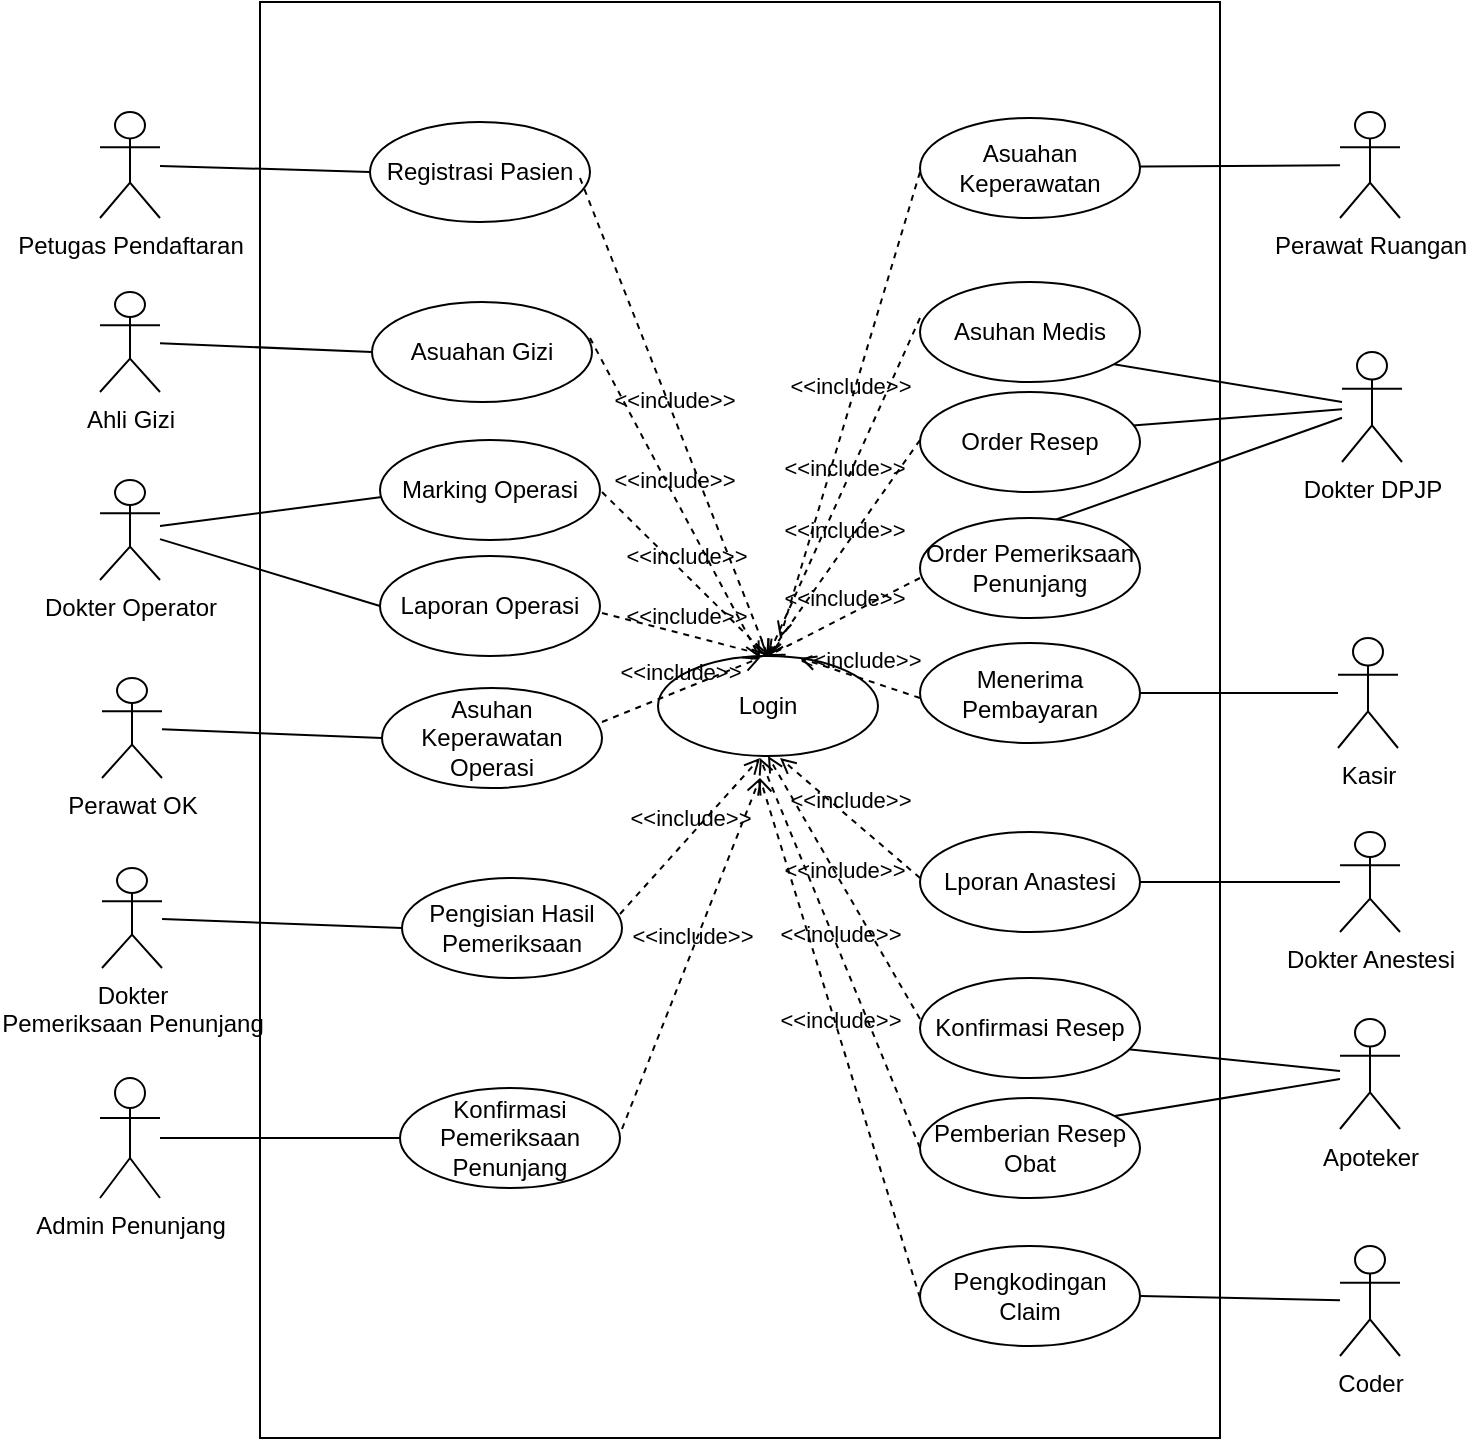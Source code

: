 <mxfile version="21.3.6" type="github" pages="5">
  <diagram name="USE CASE" id="biCqygMkWKWWEQv1H8-z">
    <mxGraphModel dx="1354" dy="1864" grid="1" gridSize="10" guides="1" tooltips="1" connect="1" arrows="1" fold="1" page="1" pageScale="1" pageWidth="827" pageHeight="1169" math="0" shadow="0">
      <root>
        <mxCell id="0" />
        <mxCell id="1" parent="0" />
        <mxCell id="7alEofTNLBSEtwBs15go-2" style="rounded=0;orthogonalLoop=1;jettySize=auto;html=1;entryX=0;entryY=0.5;entryDx=0;entryDy=0;endArrow=none;endFill=0;verticalAlign=middle;" parent="1" source="7alEofTNLBSEtwBs15go-5" target="7alEofTNLBSEtwBs15go-7" edge="1">
          <mxGeometry relative="1" as="geometry" />
        </mxCell>
        <UserObject label="" treeRoot="1" id="qp5wjW5664yyFS9w8yAM-2">
          <mxCell style="whiteSpace=wrap;html=1;align=center;treeFolding=1;treeMoving=1;newEdgeStyle={&quot;edgeStyle&quot;:&quot;elbowEdgeStyle&quot;,&quot;startArrow&quot;:&quot;none&quot;,&quot;endArrow&quot;:&quot;none&quot;};fillColor=none;overflow=hidden;" vertex="1" parent="1">
            <mxGeometry x="160" y="-1138" width="480" height="718" as="geometry" />
          </mxCell>
        </UserObject>
        <mxCell id="7alEofTNLBSEtwBs15go-5" value="Petugas Pendaftaran" style="shape=umlActor;verticalLabelPosition=bottom;verticalAlign=top;html=1;outlineConnect=0;" parent="1" vertex="1">
          <mxGeometry x="80" y="-1083" width="30" height="53" as="geometry" />
        </mxCell>
        <mxCell id="7alEofTNLBSEtwBs15go-7" value="Registrasi Pasien" style="ellipse;whiteSpace=wrap;html=1;verticalAlign=middle;" parent="1" vertex="1">
          <mxGeometry x="215" y="-1078" width="110" height="50" as="geometry" />
        </mxCell>
        <mxCell id="7alEofTNLBSEtwBs15go-11" style="rounded=0;orthogonalLoop=1;jettySize=auto;html=1;entryX=0;entryY=0.5;entryDx=0;entryDy=0;endArrow=none;endFill=0;verticalAlign=middle;" parent="1" source="7alEofTNLBSEtwBs15go-14" target="7alEofTNLBSEtwBs15go-16" edge="1">
          <mxGeometry relative="1" as="geometry" />
        </mxCell>
        <mxCell id="7alEofTNLBSEtwBs15go-14" value="Perawat Ruangan" style="shape=umlActor;verticalLabelPosition=bottom;verticalAlign=top;html=1;outlineConnect=0;" parent="1" vertex="1">
          <mxGeometry x="700" y="-1083" width="30" height="53" as="geometry" />
        </mxCell>
        <mxCell id="7alEofTNLBSEtwBs15go-16" value="Asuahan Keperawatan" style="ellipse;whiteSpace=wrap;html=1;verticalAlign=middle;" parent="1" vertex="1">
          <mxGeometry x="490" y="-1080" width="110" height="50" as="geometry" />
        </mxCell>
        <mxCell id="7alEofTNLBSEtwBs15go-19" style="rounded=0;orthogonalLoop=1;jettySize=auto;html=1;entryX=0;entryY=0.5;entryDx=0;entryDy=0;strokeColor=default;endArrow=none;endFill=0;verticalAlign=middle;" parent="1" source="7alEofTNLBSEtwBs15go-23" target="7alEofTNLBSEtwBs15go-26" edge="1">
          <mxGeometry relative="1" as="geometry" />
        </mxCell>
        <mxCell id="7alEofTNLBSEtwBs15go-20" style="rounded=0;orthogonalLoop=1;jettySize=auto;html=1;entryX=0;entryY=0.5;entryDx=0;entryDy=0;endArrow=none;endFill=0;verticalAlign=middle;" parent="1" source="7alEofTNLBSEtwBs15go-23" target="7alEofTNLBSEtwBs15go-25" edge="1">
          <mxGeometry relative="1" as="geometry" />
        </mxCell>
        <mxCell id="7alEofTNLBSEtwBs15go-21" style="rounded=0;orthogonalLoop=1;jettySize=auto;html=1;entryX=0;entryY=0.5;entryDx=0;entryDy=0;endArrow=none;endFill=0;verticalAlign=middle;" parent="1" source="7alEofTNLBSEtwBs15go-23" target="7alEofTNLBSEtwBs15go-24" edge="1">
          <mxGeometry relative="1" as="geometry" />
        </mxCell>
        <mxCell id="7alEofTNLBSEtwBs15go-23" value="Dokter DPJP" style="shape=umlActor;verticalLabelPosition=bottom;verticalAlign=top;html=1;outlineConnect=0;" parent="1" vertex="1">
          <mxGeometry x="701" y="-963" width="30" height="55" as="geometry" />
        </mxCell>
        <mxCell id="7alEofTNLBSEtwBs15go-24" value="Order Resep" style="ellipse;whiteSpace=wrap;html=1;verticalAlign=middle;" parent="1" vertex="1">
          <mxGeometry x="490" y="-943" width="110" height="50" as="geometry" />
        </mxCell>
        <mxCell id="7alEofTNLBSEtwBs15go-25" value="Asuhan Medis" style="ellipse;whiteSpace=wrap;html=1;verticalAlign=middle;" parent="1" vertex="1">
          <mxGeometry x="490" y="-998" width="110" height="50" as="geometry" />
        </mxCell>
        <mxCell id="7alEofTNLBSEtwBs15go-26" value="Order Pemeriksaan Penunjang" style="ellipse;whiteSpace=wrap;html=1;verticalAlign=middle;" parent="1" vertex="1">
          <mxGeometry x="490" y="-880" width="110" height="50" as="geometry" />
        </mxCell>
        <mxCell id="wYklNYPaJxvBSSRHEDRp-5" style="rounded=0;orthogonalLoop=1;jettySize=auto;html=1;entryX=0;entryY=0.5;entryDx=0;entryDy=0;endArrow=none;endFill=0;verticalAlign=middle;" parent="1" source="7alEofTNLBSEtwBs15go-32" target="7alEofTNLBSEtwBs15go-36" edge="1">
          <mxGeometry relative="1" as="geometry" />
        </mxCell>
        <mxCell id="7alEofTNLBSEtwBs15go-32" value="Ahli Gizi" style="shape=umlActor;verticalLabelPosition=bottom;verticalAlign=top;html=1;outlineConnect=0;" parent="1" vertex="1">
          <mxGeometry x="80" y="-993" width="30" height="50" as="geometry" />
        </mxCell>
        <mxCell id="7alEofTNLBSEtwBs15go-36" value="Asuahan Gizi" style="ellipse;whiteSpace=wrap;html=1;verticalAlign=middle;" parent="1" vertex="1">
          <mxGeometry x="216" y="-988" width="110" height="50" as="geometry" />
        </mxCell>
        <mxCell id="wYklNYPaJxvBSSRHEDRp-6" style="rounded=0;orthogonalLoop=1;jettySize=auto;html=1;entryX=0;entryY=0.5;entryDx=0;entryDy=0;endArrow=none;endFill=0;verticalAlign=middle;" parent="1" source="7alEofTNLBSEtwBs15go-41" target="7alEofTNLBSEtwBs15go-45" edge="1">
          <mxGeometry relative="1" as="geometry" />
        </mxCell>
        <mxCell id="7alEofTNLBSEtwBs15go-41" value="Perawat OK" style="shape=umlActor;verticalLabelPosition=bottom;verticalAlign=top;html=1;outlineConnect=0;" parent="1" vertex="1">
          <mxGeometry x="81" y="-800" width="30" height="50" as="geometry" />
        </mxCell>
        <mxCell id="7alEofTNLBSEtwBs15go-45" value="Asuhan Keperawatan Operasi" style="ellipse;whiteSpace=wrap;html=1;verticalAlign=middle;" parent="1" vertex="1">
          <mxGeometry x="221" y="-795" width="110" height="50" as="geometry" />
        </mxCell>
        <mxCell id="wYklNYPaJxvBSSRHEDRp-17" style="rounded=0;orthogonalLoop=1;jettySize=auto;html=1;entryX=1;entryY=0.5;entryDx=0;entryDy=0;endArrow=none;endFill=0;" parent="1" source="7alEofTNLBSEtwBs15go-50" target="7alEofTNLBSEtwBs15go-54" edge="1">
          <mxGeometry relative="1" as="geometry" />
        </mxCell>
        <mxCell id="7alEofTNLBSEtwBs15go-50" value="Dokter Anestesi" style="shape=umlActor;verticalLabelPosition=bottom;verticalAlign=top;html=1;outlineConnect=0;" parent="1" vertex="1">
          <mxGeometry x="700" y="-723" width="30" height="50" as="geometry" />
        </mxCell>
        <mxCell id="7alEofTNLBSEtwBs15go-54" value="Lporan Anastesi" style="ellipse;whiteSpace=wrap;html=1;verticalAlign=middle;" parent="1" vertex="1">
          <mxGeometry x="490" y="-723" width="110" height="50" as="geometry" />
        </mxCell>
        <mxCell id="wYklNYPaJxvBSSRHEDRp-4" style="rounded=0;orthogonalLoop=1;jettySize=auto;html=1;entryX=0;entryY=0.5;entryDx=0;entryDy=0;endArrow=none;endFill=0;verticalAlign=middle;" parent="1" source="7alEofTNLBSEtwBs15go-68" target="7alEofTNLBSEtwBs15go-72" edge="1">
          <mxGeometry relative="1" as="geometry" />
        </mxCell>
        <mxCell id="7alEofTNLBSEtwBs15go-68" value="Dokter &lt;br&gt;Pemeriksaan Penunjang" style="shape=umlActor;verticalLabelPosition=bottom;verticalAlign=top;html=1;outlineConnect=0;" parent="1" vertex="1">
          <mxGeometry x="81" y="-705" width="30" height="50" as="geometry" />
        </mxCell>
        <mxCell id="7alEofTNLBSEtwBs15go-72" value="Pengisian Hasil Pemeriksaan" style="ellipse;whiteSpace=wrap;html=1;verticalAlign=middle;" parent="1" vertex="1">
          <mxGeometry x="231" y="-700" width="110" height="50" as="geometry" />
        </mxCell>
        <mxCell id="wYklNYPaJxvBSSRHEDRp-13" style="edgeStyle=orthogonalEdgeStyle;rounded=0;orthogonalLoop=1;jettySize=auto;html=1;entryX=0;entryY=0.5;entryDx=0;entryDy=0;endArrow=none;endFill=0;" parent="1" source="7alEofTNLBSEtwBs15go-77" target="7alEofTNLBSEtwBs15go-81" edge="1">
          <mxGeometry relative="1" as="geometry" />
        </mxCell>
        <mxCell id="7alEofTNLBSEtwBs15go-77" value="Admin Penunjang" style="shape=umlActor;verticalLabelPosition=bottom;verticalAlign=top;html=1;outlineConnect=0;" parent="1" vertex="1">
          <mxGeometry x="80" y="-600" width="30" height="60" as="geometry" />
        </mxCell>
        <mxCell id="7alEofTNLBSEtwBs15go-81" value="Konfirmasi Pemeriksaan Penunjang" style="ellipse;whiteSpace=wrap;html=1;verticalAlign=middle;" parent="1" vertex="1">
          <mxGeometry x="230" y="-595" width="110" height="50" as="geometry" />
        </mxCell>
        <mxCell id="wYklNYPaJxvBSSRHEDRp-1" style="rounded=0;orthogonalLoop=1;jettySize=auto;html=1;entryX=0;entryY=0.5;entryDx=0;entryDy=0;endArrow=none;endFill=0;verticalAlign=middle;" parent="1" source="7alEofTNLBSEtwBs15go-87" target="7alEofTNLBSEtwBs15go-91" edge="1">
          <mxGeometry relative="1" as="geometry" />
        </mxCell>
        <mxCell id="wYklNYPaJxvBSSRHEDRp-2" style="rounded=0;orthogonalLoop=1;jettySize=auto;html=1;entryX=0;entryY=0.5;entryDx=0;entryDy=0;endArrow=none;endFill=0;verticalAlign=middle;" parent="1" source="7alEofTNLBSEtwBs15go-87" target="7alEofTNLBSEtwBs15go-88" edge="1">
          <mxGeometry relative="1" as="geometry" />
        </mxCell>
        <mxCell id="7alEofTNLBSEtwBs15go-87" value="Apoteker" style="shape=umlActor;verticalLabelPosition=bottom;verticalAlign=top;html=1;outlineConnect=0;" parent="1" vertex="1">
          <mxGeometry x="700" y="-629.5" width="30" height="55" as="geometry" />
        </mxCell>
        <mxCell id="7alEofTNLBSEtwBs15go-88" value="Pemberian Resep Obat" style="ellipse;whiteSpace=wrap;html=1;verticalAlign=middle;" parent="1" vertex="1">
          <mxGeometry x="490" y="-590" width="110" height="50" as="geometry" />
        </mxCell>
        <mxCell id="7alEofTNLBSEtwBs15go-91" value="Konfirmasi Resep" style="ellipse;whiteSpace=wrap;html=1;verticalAlign=middle;" parent="1" vertex="1">
          <mxGeometry x="490" y="-650" width="110" height="50" as="geometry" />
        </mxCell>
        <mxCell id="wYklNYPaJxvBSSRHEDRp-20" style="rounded=0;orthogonalLoop=1;jettySize=auto;html=1;entryX=1;entryY=0.5;entryDx=0;entryDy=0;endArrow=none;endFill=0;" parent="1" source="7alEofTNLBSEtwBs15go-96" target="7alEofTNLBSEtwBs15go-100" edge="1">
          <mxGeometry relative="1" as="geometry" />
        </mxCell>
        <mxCell id="7alEofTNLBSEtwBs15go-96" value="Kasir" style="shape=umlActor;verticalLabelPosition=bottom;verticalAlign=top;html=1;outlineConnect=0;" parent="1" vertex="1">
          <mxGeometry x="699" y="-820" width="30" height="55" as="geometry" />
        </mxCell>
        <mxCell id="7alEofTNLBSEtwBs15go-100" value="Menerima Pembayaran" style="ellipse;whiteSpace=wrap;html=1;verticalAlign=middle;" parent="1" vertex="1">
          <mxGeometry x="490" y="-817.5" width="110" height="50" as="geometry" />
        </mxCell>
        <mxCell id="wYklNYPaJxvBSSRHEDRp-21" style="rounded=0;orthogonalLoop=1;jettySize=auto;html=1;entryX=1;entryY=0.5;entryDx=0;entryDy=0;endArrow=none;endFill=0;" parent="1" source="7alEofTNLBSEtwBs15go-105" target="7alEofTNLBSEtwBs15go-109" edge="1">
          <mxGeometry relative="1" as="geometry" />
        </mxCell>
        <mxCell id="7alEofTNLBSEtwBs15go-105" value="Coder" style="shape=umlActor;verticalLabelPosition=bottom;verticalAlign=top;html=1;outlineConnect=0;" parent="1" vertex="1">
          <mxGeometry x="700" y="-516" width="30" height="55" as="geometry" />
        </mxCell>
        <mxCell id="7alEofTNLBSEtwBs15go-109" value="Pengkodingan Claim" style="ellipse;whiteSpace=wrap;html=1;verticalAlign=middle;" parent="1" vertex="1">
          <mxGeometry x="490" y="-516" width="110" height="50" as="geometry" />
        </mxCell>
        <mxCell id="wYklNYPaJxvBSSRHEDRp-8" style="rounded=0;orthogonalLoop=1;jettySize=auto;html=1;entryX=0;entryY=0.5;entryDx=0;entryDy=0;endArrow=none;endFill=0;verticalAlign=middle;" parent="1" source="wYklNYPaJxvBSSRHEDRp-10" edge="1">
          <mxGeometry relative="1" as="geometry">
            <mxPoint x="240" y="-893" as="targetPoint" />
          </mxGeometry>
        </mxCell>
        <mxCell id="wYklNYPaJxvBSSRHEDRp-9" style="rounded=0;orthogonalLoop=1;jettySize=auto;html=1;entryX=0;entryY=0.5;entryDx=0;entryDy=0;endArrow=none;endFill=0;verticalAlign=middle;" parent="1" source="wYklNYPaJxvBSSRHEDRp-10" target="wYklNYPaJxvBSSRHEDRp-11" edge="1">
          <mxGeometry relative="1" as="geometry" />
        </mxCell>
        <mxCell id="wYklNYPaJxvBSSRHEDRp-10" value="Dokter Operator" style="shape=umlActor;verticalLabelPosition=bottom;verticalAlign=top;html=1;outlineConnect=0;" parent="1" vertex="1">
          <mxGeometry x="80" y="-899" width="30" height="50" as="geometry" />
        </mxCell>
        <mxCell id="wYklNYPaJxvBSSRHEDRp-11" value="Laporan Operasi" style="ellipse;whiteSpace=wrap;html=1;verticalAlign=middle;" parent="1" vertex="1">
          <mxGeometry x="220" y="-861" width="110" height="50" as="geometry" />
        </mxCell>
        <mxCell id="wYklNYPaJxvBSSRHEDRp-12" value="Marking Operasi" style="ellipse;whiteSpace=wrap;html=1;verticalAlign=middle;" parent="1" vertex="1">
          <mxGeometry x="220" y="-919" width="110" height="50" as="geometry" />
        </mxCell>
        <mxCell id="qp5wjW5664yyFS9w8yAM-4" value="Login" style="ellipse;whiteSpace=wrap;html=1;verticalAlign=middle;" vertex="1" parent="1">
          <mxGeometry x="359" y="-811" width="110" height="50" as="geometry" />
        </mxCell>
        <mxCell id="qp5wjW5664yyFS9w8yAM-6" value="&amp;lt;&amp;lt;include&amp;gt;&amp;gt;" style="html=1;verticalAlign=bottom;labelBackgroundColor=none;endArrow=open;endFill=0;dashed=1;rounded=0;entryX=0.5;entryY=0;entryDx=0;entryDy=0;" edge="1" parent="1" target="qp5wjW5664yyFS9w8yAM-4">
          <mxGeometry width="160" relative="1" as="geometry">
            <mxPoint x="320" y="-1050" as="sourcePoint" />
            <mxPoint x="450" y="-1050" as="targetPoint" />
          </mxGeometry>
        </mxCell>
        <mxCell id="qp5wjW5664yyFS9w8yAM-8" value="&amp;lt;&amp;lt;include&amp;gt;&amp;gt;" style="html=1;verticalAlign=bottom;labelBackgroundColor=none;endArrow=open;endFill=0;dashed=1;rounded=0;" edge="1" parent="1">
          <mxGeometry width="160" relative="1" as="geometry">
            <mxPoint x="325" y="-970" as="sourcePoint" />
            <mxPoint x="410" y="-810" as="targetPoint" />
          </mxGeometry>
        </mxCell>
        <mxCell id="qp5wjW5664yyFS9w8yAM-9" value="&amp;lt;&amp;lt;include&amp;gt;&amp;gt;" style="html=1;verticalAlign=bottom;labelBackgroundColor=none;endArrow=open;endFill=0;dashed=1;rounded=0;" edge="1" parent="1">
          <mxGeometry width="160" relative="1" as="geometry">
            <mxPoint x="490" y="-490" as="sourcePoint" />
            <mxPoint x="410" y="-750" as="targetPoint" />
          </mxGeometry>
        </mxCell>
        <mxCell id="qp5wjW5664yyFS9w8yAM-10" value="&amp;lt;&amp;lt;include&amp;gt;&amp;gt;" style="html=1;verticalAlign=bottom;labelBackgroundColor=none;endArrow=open;endFill=0;dashed=1;rounded=0;" edge="1" parent="1">
          <mxGeometry width="160" relative="1" as="geometry">
            <mxPoint x="341" y="-574.5" as="sourcePoint" />
            <mxPoint x="410" y="-750" as="targetPoint" />
          </mxGeometry>
        </mxCell>
        <mxCell id="qp5wjW5664yyFS9w8yAM-11" value="&amp;lt;&amp;lt;include&amp;gt;&amp;gt;" style="html=1;verticalAlign=bottom;labelBackgroundColor=none;endArrow=open;endFill=0;dashed=1;rounded=0;" edge="1" parent="1">
          <mxGeometry width="160" relative="1" as="geometry">
            <mxPoint x="340" y="-682" as="sourcePoint" />
            <mxPoint x="410" y="-760" as="targetPoint" />
          </mxGeometry>
        </mxCell>
        <mxCell id="qp5wjW5664yyFS9w8yAM-12" value="&amp;lt;&amp;lt;include&amp;gt;&amp;gt;" style="html=1;verticalAlign=bottom;labelBackgroundColor=none;endArrow=open;endFill=0;dashed=1;rounded=0;" edge="1" parent="1">
          <mxGeometry width="160" relative="1" as="geometry">
            <mxPoint x="331" y="-778" as="sourcePoint" />
            <mxPoint x="410" y="-810" as="targetPoint" />
          </mxGeometry>
        </mxCell>
        <mxCell id="qp5wjW5664yyFS9w8yAM-13" value="&amp;lt;&amp;lt;include&amp;gt;&amp;gt;" style="html=1;verticalAlign=bottom;labelBackgroundColor=none;endArrow=open;endFill=0;dashed=1;rounded=0;entryX=0.5;entryY=0;entryDx=0;entryDy=0;" edge="1" parent="1" target="qp5wjW5664yyFS9w8yAM-4">
          <mxGeometry width="160" relative="1" as="geometry">
            <mxPoint x="331" y="-832.5" as="sourcePoint" />
            <mxPoint x="456" y="-752.5" as="targetPoint" />
          </mxGeometry>
        </mxCell>
        <mxCell id="qp5wjW5664yyFS9w8yAM-14" value="&amp;lt;&amp;lt;include&amp;gt;&amp;gt;" style="html=1;verticalAlign=bottom;labelBackgroundColor=none;endArrow=open;endFill=0;dashed=1;rounded=0;entryX=0.5;entryY=0;entryDx=0;entryDy=0;" edge="1" parent="1" target="qp5wjW5664yyFS9w8yAM-4">
          <mxGeometry width="160" relative="1" as="geometry">
            <mxPoint x="331" y="-893" as="sourcePoint" />
            <mxPoint x="416" y="-733" as="targetPoint" />
          </mxGeometry>
        </mxCell>
        <mxCell id="qp5wjW5664yyFS9w8yAM-15" value="&amp;lt;&amp;lt;include&amp;gt;&amp;gt;" style="html=1;verticalAlign=bottom;labelBackgroundColor=none;endArrow=open;endFill=0;dashed=1;rounded=0;entryX=0.5;entryY=0;entryDx=0;entryDy=0;" edge="1" parent="1" target="qp5wjW5664yyFS9w8yAM-4">
          <mxGeometry width="160" relative="1" as="geometry">
            <mxPoint x="490" y="-980" as="sourcePoint" />
            <mxPoint x="575" y="-820" as="targetPoint" />
          </mxGeometry>
        </mxCell>
        <mxCell id="qp5wjW5664yyFS9w8yAM-16" value="&amp;lt;&amp;lt;include&amp;gt;&amp;gt;" style="html=1;verticalAlign=bottom;labelBackgroundColor=none;endArrow=open;endFill=0;dashed=1;rounded=0;" edge="1" parent="1">
          <mxGeometry width="160" relative="1" as="geometry">
            <mxPoint x="490" y="-1053" as="sourcePoint" />
            <mxPoint x="420" y="-820" as="targetPoint" />
          </mxGeometry>
        </mxCell>
        <mxCell id="qp5wjW5664yyFS9w8yAM-17" value="&amp;lt;&amp;lt;include&amp;gt;&amp;gt;" style="html=1;verticalAlign=bottom;labelBackgroundColor=none;endArrow=open;endFill=0;dashed=1;rounded=0;" edge="1" parent="1">
          <mxGeometry width="160" relative="1" as="geometry">
            <mxPoint x="490" y="-565" as="sourcePoint" />
            <mxPoint x="410" y="-760" as="targetPoint" />
          </mxGeometry>
        </mxCell>
        <mxCell id="qp5wjW5664yyFS9w8yAM-18" value="&amp;lt;&amp;lt;include&amp;gt;&amp;gt;" style="html=1;verticalAlign=bottom;labelBackgroundColor=none;endArrow=open;endFill=0;dashed=1;rounded=0;" edge="1" parent="1">
          <mxGeometry width="160" relative="1" as="geometry">
            <mxPoint x="490" y="-700" as="sourcePoint" />
            <mxPoint x="420" y="-760" as="targetPoint" />
          </mxGeometry>
        </mxCell>
        <mxCell id="qp5wjW5664yyFS9w8yAM-19" value="&amp;lt;&amp;lt;include&amp;gt;&amp;gt;" style="html=1;verticalAlign=bottom;labelBackgroundColor=none;endArrow=open;endFill=0;dashed=1;rounded=0;entryX=0.5;entryY=1;entryDx=0;entryDy=0;" edge="1" parent="1" target="qp5wjW5664yyFS9w8yAM-4">
          <mxGeometry width="160" relative="1" as="geometry">
            <mxPoint x="490" y="-629.5" as="sourcePoint" />
            <mxPoint x="685" y="-569.5" as="targetPoint" />
          </mxGeometry>
        </mxCell>
        <mxCell id="qp5wjW5664yyFS9w8yAM-20" value="&amp;lt;&amp;lt;include&amp;gt;&amp;gt;" style="html=1;verticalAlign=bottom;labelBackgroundColor=none;endArrow=open;endFill=0;dashed=1;rounded=0;entryX=0.5;entryY=0;entryDx=0;entryDy=0;" edge="1" parent="1" target="qp5wjW5664yyFS9w8yAM-4">
          <mxGeometry width="160" relative="1" as="geometry">
            <mxPoint x="490" y="-850" as="sourcePoint" />
            <mxPoint x="575" y="-690" as="targetPoint" />
          </mxGeometry>
        </mxCell>
        <mxCell id="qp5wjW5664yyFS9w8yAM-21" value="&amp;lt;&amp;lt;include&amp;gt;&amp;gt;" style="html=1;verticalAlign=bottom;labelBackgroundColor=none;endArrow=open;endFill=0;dashed=1;rounded=0;entryX=0.5;entryY=0;entryDx=0;entryDy=0;" edge="1" parent="1" target="qp5wjW5664yyFS9w8yAM-4">
          <mxGeometry width="160" relative="1" as="geometry">
            <mxPoint x="490" y="-919" as="sourcePoint" />
            <mxPoint x="695" y="-699" as="targetPoint" />
          </mxGeometry>
        </mxCell>
        <mxCell id="qp5wjW5664yyFS9w8yAM-22" value="&amp;lt;&amp;lt;include&amp;gt;&amp;gt;" style="html=1;verticalAlign=bottom;labelBackgroundColor=none;endArrow=open;endFill=0;dashed=1;rounded=0;" edge="1" parent="1">
          <mxGeometry width="160" relative="1" as="geometry">
            <mxPoint x="490" y="-790" as="sourcePoint" />
            <mxPoint x="430" y="-810" as="targetPoint" />
          </mxGeometry>
        </mxCell>
      </root>
    </mxGraphModel>
  </diagram>
  <diagram id="aLF-B14wMnvdbsnxp4yJ" name="Activity Diagram Rawat Jalan">
    <mxGraphModel dx="2294" dy="753" grid="1" gridSize="10" guides="1" tooltips="1" connect="1" arrows="1" fold="1" page="1" pageScale="1" pageWidth="827" pageHeight="1169" math="0" shadow="0">
      <root>
        <mxCell id="0" />
        <mxCell id="1" parent="0" />
        <mxCell id="JisXL0s8egiNmsx95D1q-1" value="Pasien" style="swimlane;whiteSpace=wrap;html=1;" parent="1" vertex="1">
          <mxGeometry x="-100" y="10" width="220" height="830" as="geometry" />
        </mxCell>
        <mxCell id="JisXL0s8egiNmsx95D1q-2" value="Pasien Datang" style="ellipse;whiteSpace=wrap;html=1;" parent="JisXL0s8egiNmsx95D1q-1" vertex="1">
          <mxGeometry x="55" y="120" width="115" height="40" as="geometry" />
        </mxCell>
        <mxCell id="saBgDZyjsSCY0vROojg7-24" value="Pasien Pulang" style="rounded=1;whiteSpace=wrap;html=1;" vertex="1" parent="JisXL0s8egiNmsx95D1q-1">
          <mxGeometry x="40" y="479" width="120" height="60" as="geometry" />
        </mxCell>
        <mxCell id="JisXL0s8egiNmsx95D1q-3" value="Petugas Pendaftaran" style="swimlane;whiteSpace=wrap;html=1;" parent="1" vertex="1">
          <mxGeometry x="120" y="10" width="160" height="830" as="geometry" />
        </mxCell>
        <mxCell id="VaeMU97iwVEsDG1fpaX5-6" value="Registrasi Pasien" style="whiteSpace=wrap;html=1;" vertex="1" parent="JisXL0s8egiNmsx95D1q-3">
          <mxGeometry x="22" y="110" width="120" height="60" as="geometry" />
        </mxCell>
        <mxCell id="JisXL0s8egiNmsx95D1q-4" value="Perawat Ruangan" style="swimlane;whiteSpace=wrap;html=1;" parent="1" vertex="1">
          <mxGeometry x="280" y="10" width="170" height="830" as="geometry" />
        </mxCell>
        <mxCell id="VZ2rvo7W4K8O-dVXEg4V-2" value="Pengisian Asuhan Keperawatan" style="whiteSpace=wrap;html=1;" vertex="1" parent="JisXL0s8egiNmsx95D1q-4">
          <mxGeometry x="25" y="110" width="120" height="60" as="geometry" />
        </mxCell>
        <mxCell id="JisXL0s8egiNmsx95D1q-5" value="Dokter DPJP" style="swimlane;whiteSpace=wrap;html=1;" parent="1" vertex="1">
          <mxGeometry x="450" y="10" width="190" height="830" as="geometry" />
        </mxCell>
        <mxCell id="saBgDZyjsSCY0vROojg7-36" value="" style="edgeStyle=orthogonalEdgeStyle;rounded=0;orthogonalLoop=1;jettySize=auto;html=1;" edge="1" parent="JisXL0s8egiNmsx95D1q-5" source="VZ2rvo7W4K8O-dVXEg4V-4" target="saBgDZyjsSCY0vROojg7-35">
          <mxGeometry relative="1" as="geometry" />
        </mxCell>
        <mxCell id="VZ2rvo7W4K8O-dVXEg4V-4" value="Pengisian Asuhan medis" style="whiteSpace=wrap;html=1;" vertex="1" parent="JisXL0s8egiNmsx95D1q-5">
          <mxGeometry x="37" y="110" width="120" height="60" as="geometry" />
        </mxCell>
        <mxCell id="VZ2rvo7W4K8O-dVXEg4V-9" value="Iya" style="edgeStyle=orthogonalEdgeStyle;rounded=0;orthogonalLoop=1;jettySize=auto;html=1;labelPosition=left;verticalLabelPosition=middle;align=right;verticalAlign=middle;exitX=0.5;exitY=1;exitDx=0;exitDy=0;" edge="1" parent="JisXL0s8egiNmsx95D1q-5" source="VZ2rvo7W4K8O-dVXEg4V-6">
          <mxGeometry relative="1" as="geometry">
            <mxPoint x="93.0" y="429.0" as="sourcePoint" />
            <mxPoint x="96.037" y="469" as="targetPoint" />
            <Array as="points">
              <mxPoint x="96" y="429" />
            </Array>
          </mxGeometry>
        </mxCell>
        <mxCell id="saBgDZyjsSCY0vROojg7-41" value="Tidak" style="edgeStyle=orthogonalEdgeStyle;rounded=0;orthogonalLoop=1;jettySize=auto;html=1;exitX=0;exitY=0.5;exitDx=0;exitDy=0;entryX=0;entryY=0.5;entryDx=0;entryDy=0;labelPosition=center;verticalLabelPosition=top;align=center;verticalAlign=bottom;" edge="1" parent="JisXL0s8egiNmsx95D1q-5" source="VZ2rvo7W4K8O-dVXEg4V-6" target="30PNQsHzKoTt6gArIhcN-5">
          <mxGeometry x="-0.84" y="1" relative="1" as="geometry">
            <Array as="points">
              <mxPoint x="10" y="389" />
              <mxPoint x="10" y="629" />
            </Array>
            <mxPoint as="offset" />
          </mxGeometry>
        </mxCell>
        <mxCell id="VZ2rvo7W4K8O-dVXEg4V-6" value="Pemeriksaan Penunjang" style="rhombus;whiteSpace=wrap;html=1;" vertex="1" parent="JisXL0s8egiNmsx95D1q-5">
          <mxGeometry x="57" y="349" width="80" height="80" as="geometry" />
        </mxCell>
        <mxCell id="VZ2rvo7W4K8O-dVXEg4V-8" value="Order Pemeriksaan Penunjang" style="whiteSpace=wrap;html=1;" vertex="1" parent="JisXL0s8egiNmsx95D1q-5">
          <mxGeometry x="37" y="469" width="120" height="60" as="geometry" />
        </mxCell>
        <mxCell id="saBgDZyjsSCY0vROojg7-40" value="Iya" style="edgeStyle=orthogonalEdgeStyle;rounded=0;orthogonalLoop=1;jettySize=auto;html=1;exitX=0.5;exitY=1;exitDx=0;exitDy=0;labelPosition=left;verticalLabelPosition=middle;align=right;verticalAlign=middle;" edge="1" parent="JisXL0s8egiNmsx95D1q-5" source="30PNQsHzKoTt6gArIhcN-5" target="30PNQsHzKoTt6gArIhcN-7">
          <mxGeometry relative="1" as="geometry" />
        </mxCell>
        <mxCell id="30PNQsHzKoTt6gArIhcN-5" value="Resep ?" style="rhombus;whiteSpace=wrap;html=1;" vertex="1" parent="JisXL0s8egiNmsx95D1q-5">
          <mxGeometry x="60" y="589" width="80" height="80" as="geometry" />
        </mxCell>
        <mxCell id="30PNQsHzKoTt6gArIhcN-7" value="Order Resep" style="whiteSpace=wrap;html=1;" vertex="1" parent="JisXL0s8egiNmsx95D1q-5">
          <mxGeometry x="40" y="729" width="120" height="60" as="geometry" />
        </mxCell>
        <mxCell id="saBgDZyjsSCY0vROojg7-38" value="Ya" style="edgeStyle=orthogonalEdgeStyle;rounded=0;orthogonalLoop=1;jettySize=auto;html=1;exitX=0.5;exitY=1;exitDx=0;exitDy=0;entryX=0.5;entryY=0;entryDx=0;entryDy=0;labelPosition=left;verticalLabelPosition=middle;align=right;verticalAlign=middle;" edge="1" parent="JisXL0s8egiNmsx95D1q-5" source="saBgDZyjsSCY0vROojg7-35" target="VZ2rvo7W4K8O-dVXEg4V-6">
          <mxGeometry relative="1" as="geometry" />
        </mxCell>
        <mxCell id="saBgDZyjsSCY0vROojg7-35" value="Rawat Jalan?" style="rhombus;whiteSpace=wrap;html=1;" vertex="1" parent="JisXL0s8egiNmsx95D1q-5">
          <mxGeometry x="57" y="210" width="80" height="80" as="geometry" />
        </mxCell>
        <mxCell id="JisXL0s8egiNmsx95D1q-6" value="Admin Penunjang" style="swimlane;whiteSpace=wrap;html=1;" parent="1" vertex="1">
          <mxGeometry x="640" y="10" width="180" height="830" as="geometry" />
        </mxCell>
        <mxCell id="VZ2rvo7W4K8O-dVXEg4V-10" value="Konfirmasi Pemeriksaan Penunjang" style="whiteSpace=wrap;html=1;" vertex="1" parent="JisXL0s8egiNmsx95D1q-6">
          <mxGeometry x="30" y="110" width="120" height="60" as="geometry" />
        </mxCell>
        <mxCell id="JisXL0s8egiNmsx95D1q-7" value="Dokter Pemeriksaan Penunjang" style="swimlane;whiteSpace=wrap;html=1;fontSize=10;" parent="1" vertex="1">
          <mxGeometry x="820" y="10" width="170" height="830" as="geometry" />
        </mxCell>
        <mxCell id="30PNQsHzKoTt6gArIhcN-1" value="Pengisian Hasil Pemeriksaan" style="whiteSpace=wrap;html=1;" vertex="1" parent="JisXL0s8egiNmsx95D1q-7">
          <mxGeometry x="25" y="110" width="120" height="60" as="geometry" />
        </mxCell>
        <mxCell id="JisXL0s8egiNmsx95D1q-8" value="Dokter Operator" style="swimlane;whiteSpace=wrap;html=1;" parent="1" vertex="1">
          <mxGeometry x="990" y="10" width="134" height="830" as="geometry" />
        </mxCell>
        <mxCell id="JisXL0s8egiNmsx95D1q-9" value="Dokter Anastesi" style="swimlane;whiteSpace=wrap;html=1;" parent="1" vertex="1">
          <mxGeometry x="1124" y="10" width="136" height="830" as="geometry" />
        </mxCell>
        <mxCell id="JisXL0s8egiNmsx95D1q-10" value="Ahli Gizi" style="swimlane;whiteSpace=wrap;html=1;startSize=23;" parent="1" vertex="1">
          <mxGeometry x="1260" y="10" width="144" height="830" as="geometry" />
        </mxCell>
        <mxCell id="JisXL0s8egiNmsx95D1q-11" value="Perawat OK" style="swimlane;whiteSpace=wrap;html=1;" parent="1" vertex="1">
          <mxGeometry x="1404" y="10" width="140" height="830" as="geometry" />
        </mxCell>
        <mxCell id="JisXL0s8egiNmsx95D1q-12" value="Apoteker" style="swimlane;whiteSpace=wrap;html=1;" parent="1" vertex="1">
          <mxGeometry x="1544" y="10" width="206" height="830" as="geometry" />
        </mxCell>
        <mxCell id="30PNQsHzKoTt6gArIhcN-12" value="" style="edgeStyle=orthogonalEdgeStyle;rounded=0;orthogonalLoop=1;jettySize=auto;html=1;" edge="1" parent="JisXL0s8egiNmsx95D1q-12" source="30PNQsHzKoTt6gArIhcN-9" target="30PNQsHzKoTt6gArIhcN-11">
          <mxGeometry relative="1" as="geometry" />
        </mxCell>
        <mxCell id="30PNQsHzKoTt6gArIhcN-9" value="Konfirmasi Resep" style="rounded=1;whiteSpace=wrap;html=1;" vertex="1" parent="JisXL0s8egiNmsx95D1q-12">
          <mxGeometry x="36" y="110" width="127" height="60" as="geometry" />
        </mxCell>
        <mxCell id="30PNQsHzKoTt6gArIhcN-11" value="Pemberian Resep Obat" style="whiteSpace=wrap;html=1;rounded=1;" vertex="1" parent="JisXL0s8egiNmsx95D1q-12">
          <mxGeometry x="39.5" y="304" width="120" height="60" as="geometry" />
        </mxCell>
        <mxCell id="JisXL0s8egiNmsx95D1q-13" value="Kasir" style="swimlane;whiteSpace=wrap;html=1;" parent="1" vertex="1">
          <mxGeometry x="1750" y="10" width="190" height="830" as="geometry" />
        </mxCell>
        <mxCell id="saBgDZyjsSCY0vROojg7-22" value="Melakukan Pembayaran" style="whiteSpace=wrap;html=1;" vertex="1" parent="JisXL0s8egiNmsx95D1q-13">
          <mxGeometry x="35" y="110" width="120" height="60" as="geometry" />
        </mxCell>
        <mxCell id="JisXL0s8egiNmsx95D1q-14" value="Coder" style="swimlane;whiteSpace=wrap;html=1;" parent="1" vertex="1">
          <mxGeometry x="1940" y="10" width="202" height="830" as="geometry" />
        </mxCell>
        <mxCell id="saBgDZyjsSCY0vROojg7-18" value="Pengkodingan Claim" style="whiteSpace=wrap;html=1;" vertex="1" parent="JisXL0s8egiNmsx95D1q-14">
          <mxGeometry x="52" y="110" width="120" height="60" as="geometry" />
        </mxCell>
        <mxCell id="VZ2rvo7W4K8O-dVXEg4V-3" value="" style="edgeStyle=orthogonalEdgeStyle;rounded=0;orthogonalLoop=1;jettySize=auto;html=1;" edge="1" parent="1" source="VaeMU97iwVEsDG1fpaX5-6" target="VZ2rvo7W4K8O-dVXEg4V-2">
          <mxGeometry relative="1" as="geometry" />
        </mxCell>
        <mxCell id="VZ2rvo7W4K8O-dVXEg4V-5" value="" style="edgeStyle=orthogonalEdgeStyle;rounded=0;orthogonalLoop=1;jettySize=auto;html=1;" edge="1" parent="1" source="VZ2rvo7W4K8O-dVXEg4V-2" target="VZ2rvo7W4K8O-dVXEg4V-4">
          <mxGeometry relative="1" as="geometry" />
        </mxCell>
        <mxCell id="30PNQsHzKoTt6gArIhcN-2" value="" style="edgeStyle=orthogonalEdgeStyle;rounded=0;orthogonalLoop=1;jettySize=auto;html=1;" edge="1" parent="1" source="VZ2rvo7W4K8O-dVXEg4V-10" target="30PNQsHzKoTt6gArIhcN-1">
          <mxGeometry relative="1" as="geometry" />
        </mxCell>
        <mxCell id="30PNQsHzKoTt6gArIhcN-6" value="" style="edgeStyle=orthogonalEdgeStyle;rounded=0;orthogonalLoop=1;jettySize=auto;html=1;" edge="1" parent="1" source="30PNQsHzKoTt6gArIhcN-1" target="30PNQsHzKoTt6gArIhcN-5">
          <mxGeometry relative="1" as="geometry">
            <Array as="points">
              <mxPoint x="905" y="570" />
              <mxPoint x="550" y="570" />
            </Array>
          </mxGeometry>
        </mxCell>
        <mxCell id="30PNQsHzKoTt6gArIhcN-10" value="" style="edgeStyle=orthogonalEdgeStyle;rounded=0;orthogonalLoop=1;jettySize=auto;html=1;" edge="1" parent="1" source="30PNQsHzKoTt6gArIhcN-7" target="30PNQsHzKoTt6gArIhcN-9">
          <mxGeometry relative="1" as="geometry">
            <Array as="points">
              <mxPoint x="1560" y="770" />
              <mxPoint x="1560" y="150" />
            </Array>
          </mxGeometry>
        </mxCell>
        <mxCell id="saBgDZyjsSCY0vROojg7-11" value="" style="edgeStyle=orthogonalEdgeStyle;rounded=0;orthogonalLoop=1;jettySize=auto;html=1;" edge="1" parent="1" source="JisXL0s8egiNmsx95D1q-2" target="VaeMU97iwVEsDG1fpaX5-6">
          <mxGeometry relative="1" as="geometry" />
        </mxCell>
        <mxCell id="saBgDZyjsSCY0vROojg7-23" value="" style="edgeStyle=orthogonalEdgeStyle;rounded=0;orthogonalLoop=1;jettySize=auto;html=1;" edge="1" parent="1" source="saBgDZyjsSCY0vROojg7-22" target="saBgDZyjsSCY0vROojg7-18">
          <mxGeometry relative="1" as="geometry" />
        </mxCell>
        <mxCell id="saBgDZyjsSCY0vROojg7-25" value="" style="edgeStyle=orthogonalEdgeStyle;rounded=0;orthogonalLoop=1;jettySize=auto;html=1;" edge="1" parent="1" source="saBgDZyjsSCY0vROojg7-18" target="saBgDZyjsSCY0vROojg7-24">
          <mxGeometry relative="1" as="geometry">
            <Array as="points">
              <mxPoint x="2040" y="580" />
              <mxPoint y="580" />
            </Array>
          </mxGeometry>
        </mxCell>
        <mxCell id="saBgDZyjsSCY0vROojg7-33" value="Tidak" style="edgeStyle=orthogonalEdgeStyle;rounded=0;orthogonalLoop=1;jettySize=auto;html=1;exitX=1;exitY=0.5;exitDx=0;exitDy=0;entryX=0;entryY=0.5;entryDx=0;entryDy=0;labelPosition=center;verticalLabelPosition=top;align=center;verticalAlign=bottom;" edge="1" parent="1" source="30PNQsHzKoTt6gArIhcN-5" target="saBgDZyjsSCY0vROojg7-22">
          <mxGeometry x="-0.974" relative="1" as="geometry">
            <Array as="points">
              <mxPoint x="1759" y="639" />
              <mxPoint x="1759" y="150" />
            </Array>
            <mxPoint as="offset" />
          </mxGeometry>
        </mxCell>
        <mxCell id="saBgDZyjsSCY0vROojg7-39" style="edgeStyle=orthogonalEdgeStyle;rounded=0;orthogonalLoop=1;jettySize=auto;html=1;exitX=1;exitY=0.5;exitDx=0;exitDy=0;entryX=0;entryY=0.5;entryDx=0;entryDy=0;" edge="1" parent="1" source="VZ2rvo7W4K8O-dVXEg4V-8" target="VZ2rvo7W4K8O-dVXEg4V-10">
          <mxGeometry relative="1" as="geometry">
            <Array as="points">
              <mxPoint x="650" y="509" />
              <mxPoint x="650" y="150" />
            </Array>
          </mxGeometry>
        </mxCell>
        <mxCell id="saBgDZyjsSCY0vROojg7-44" value="Tidak" style="edgeStyle=orthogonalEdgeStyle;rounded=0;orthogonalLoop=1;jettySize=auto;html=1;labelPosition=center;verticalLabelPosition=top;align=center;verticalAlign=bottom;" edge="1" parent="1" source="saBgDZyjsSCY0vROojg7-35" target="saBgDZyjsSCY0vROojg7-43">
          <mxGeometry x="-0.943" relative="1" as="geometry">
            <Array as="points">
              <mxPoint x="1270" y="260" />
              <mxPoint x="1270" y="150" />
            </Array>
            <mxPoint as="offset" />
          </mxGeometry>
        </mxCell>
        <mxCell id="saBgDZyjsSCY0vROojg7-50" style="edgeStyle=orthogonalEdgeStyle;rounded=0;orthogonalLoop=1;jettySize=auto;html=1;exitX=0.5;exitY=1;exitDx=0;exitDy=0;entryX=1;entryY=0.5;entryDx=0;entryDy=0;" edge="1" parent="1" source="saBgDZyjsSCY0vROojg7-43" target="VZ2rvo7W4K8O-dVXEg4V-6">
          <mxGeometry relative="1" as="geometry" />
        </mxCell>
        <mxCell id="saBgDZyjsSCY0vROojg7-43" value="Pengisian Ahli Gizi" style="whiteSpace=wrap;html=1;" vertex="1" parent="1">
          <mxGeometry x="1279" y="120" width="120" height="60" as="geometry" />
        </mxCell>
      </root>
    </mxGraphModel>
  </diagram>
  <diagram name="Copy of Activity Diagram Rawat Jalan" id="g7QarTzeJ5rLHNizKjh_">
    <mxGraphModel dx="1707" dy="452" grid="1" gridSize="10" guides="1" tooltips="1" connect="1" arrows="1" fold="1" page="1" pageScale="1" pageWidth="827" pageHeight="1169" math="0" shadow="0">
      <root>
        <mxCell id="YZvYjRe9dTMN3ZqNy_tY-0" />
        <mxCell id="YZvYjRe9dTMN3ZqNy_tY-1" parent="YZvYjRe9dTMN3ZqNy_tY-0" />
        <mxCell id="YZvYjRe9dTMN3ZqNy_tY-2" value="Pasien" style="swimlane;whiteSpace=wrap;html=1;" vertex="1" parent="YZvYjRe9dTMN3ZqNy_tY-1">
          <mxGeometry x="-100" y="10" width="220" height="830" as="geometry" />
        </mxCell>
        <mxCell id="YZvYjRe9dTMN3ZqNy_tY-3" value="Pasien Datang" style="ellipse;whiteSpace=wrap;html=1;" vertex="1" parent="YZvYjRe9dTMN3ZqNy_tY-2">
          <mxGeometry x="55" y="120" width="115" height="40" as="geometry" />
        </mxCell>
        <mxCell id="YZvYjRe9dTMN3ZqNy_tY-4" value="Pasien Pulang" style="rounded=1;whiteSpace=wrap;html=1;" vertex="1" parent="YZvYjRe9dTMN3ZqNy_tY-2">
          <mxGeometry x="40" y="479" width="120" height="60" as="geometry" />
        </mxCell>
        <mxCell id="YZvYjRe9dTMN3ZqNy_tY-5" value="Petugas Pendaftaran" style="swimlane;whiteSpace=wrap;html=1;" vertex="1" parent="YZvYjRe9dTMN3ZqNy_tY-1">
          <mxGeometry x="120" y="10" width="160" height="830" as="geometry" />
        </mxCell>
        <mxCell id="YZvYjRe9dTMN3ZqNy_tY-6" value="Registrasi Pasien" style="whiteSpace=wrap;html=1;" vertex="1" parent="YZvYjRe9dTMN3ZqNy_tY-5">
          <mxGeometry x="22" y="110" width="120" height="60" as="geometry" />
        </mxCell>
        <mxCell id="YZvYjRe9dTMN3ZqNy_tY-7" value="Perawat Ruangan" style="swimlane;whiteSpace=wrap;html=1;" vertex="1" parent="YZvYjRe9dTMN3ZqNy_tY-1">
          <mxGeometry x="280" y="10" width="170" height="830" as="geometry" />
        </mxCell>
        <mxCell id="YZvYjRe9dTMN3ZqNy_tY-8" value="Pengisian Asuhan Keperawatan" style="whiteSpace=wrap;html=1;" vertex="1" parent="YZvYjRe9dTMN3ZqNy_tY-7">
          <mxGeometry x="25" y="110" width="120" height="60" as="geometry" />
        </mxCell>
        <mxCell id="YZvYjRe9dTMN3ZqNy_tY-9" value="Dokter DPJP" style="swimlane;whiteSpace=wrap;html=1;" vertex="1" parent="YZvYjRe9dTMN3ZqNy_tY-1">
          <mxGeometry x="450" y="10" width="190" height="830" as="geometry" />
        </mxCell>
        <mxCell id="YZvYjRe9dTMN3ZqNy_tY-10" value="" style="edgeStyle=orthogonalEdgeStyle;rounded=0;orthogonalLoop=1;jettySize=auto;html=1;" edge="1" parent="YZvYjRe9dTMN3ZqNy_tY-9" source="YZvYjRe9dTMN3ZqNy_tY-11" target="YZvYjRe9dTMN3ZqNy_tY-20">
          <mxGeometry relative="1" as="geometry" />
        </mxCell>
        <mxCell id="YZvYjRe9dTMN3ZqNy_tY-11" value="Pengisian Asuhan medis" style="whiteSpace=wrap;html=1;" vertex="1" parent="YZvYjRe9dTMN3ZqNy_tY-9">
          <mxGeometry x="37" y="110" width="120" height="60" as="geometry" />
        </mxCell>
        <mxCell id="YZvYjRe9dTMN3ZqNy_tY-12" value="Iya" style="edgeStyle=orthogonalEdgeStyle;rounded=0;orthogonalLoop=1;jettySize=auto;html=1;labelPosition=left;verticalLabelPosition=middle;align=right;verticalAlign=middle;exitX=0.5;exitY=1;exitDx=0;exitDy=0;" edge="1" parent="YZvYjRe9dTMN3ZqNy_tY-9" source="YZvYjRe9dTMN3ZqNy_tY-14">
          <mxGeometry relative="1" as="geometry">
            <mxPoint x="93.0" y="429.0" as="sourcePoint" />
            <mxPoint x="96.037" y="469" as="targetPoint" />
            <Array as="points">
              <mxPoint x="96" y="429" />
            </Array>
          </mxGeometry>
        </mxCell>
        <mxCell id="YZvYjRe9dTMN3ZqNy_tY-13" value="Tidak" style="edgeStyle=orthogonalEdgeStyle;rounded=0;orthogonalLoop=1;jettySize=auto;html=1;exitX=0;exitY=0.5;exitDx=0;exitDy=0;entryX=0;entryY=0.5;entryDx=0;entryDy=0;labelPosition=center;verticalLabelPosition=top;align=center;verticalAlign=bottom;" edge="1" parent="YZvYjRe9dTMN3ZqNy_tY-9" source="YZvYjRe9dTMN3ZqNy_tY-14" target="YZvYjRe9dTMN3ZqNy_tY-17">
          <mxGeometry x="-0.84" y="1" relative="1" as="geometry">
            <Array as="points">
              <mxPoint x="10" y="389" />
              <mxPoint x="10" y="629" />
            </Array>
            <mxPoint as="offset" />
          </mxGeometry>
        </mxCell>
        <mxCell id="YZvYjRe9dTMN3ZqNy_tY-14" value="Pemeriksaan Penunjang" style="rhombus;whiteSpace=wrap;html=1;" vertex="1" parent="YZvYjRe9dTMN3ZqNy_tY-9">
          <mxGeometry x="57" y="349" width="80" height="80" as="geometry" />
        </mxCell>
        <mxCell id="YZvYjRe9dTMN3ZqNy_tY-15" value="Order Pemeriksaan Penunjang" style="whiteSpace=wrap;html=1;" vertex="1" parent="YZvYjRe9dTMN3ZqNy_tY-9">
          <mxGeometry x="37" y="469" width="120" height="60" as="geometry" />
        </mxCell>
        <mxCell id="YZvYjRe9dTMN3ZqNy_tY-16" value="Iya" style="edgeStyle=orthogonalEdgeStyle;rounded=0;orthogonalLoop=1;jettySize=auto;html=1;exitX=0.5;exitY=1;exitDx=0;exitDy=0;labelPosition=left;verticalLabelPosition=middle;align=right;verticalAlign=middle;" edge="1" parent="YZvYjRe9dTMN3ZqNy_tY-9" source="YZvYjRe9dTMN3ZqNy_tY-17" target="YZvYjRe9dTMN3ZqNy_tY-18">
          <mxGeometry relative="1" as="geometry" />
        </mxCell>
        <mxCell id="YZvYjRe9dTMN3ZqNy_tY-17" value="Resep ?" style="rhombus;whiteSpace=wrap;html=1;" vertex="1" parent="YZvYjRe9dTMN3ZqNy_tY-9">
          <mxGeometry x="60" y="589" width="80" height="80" as="geometry" />
        </mxCell>
        <mxCell id="YZvYjRe9dTMN3ZqNy_tY-18" value="Order Resep" style="whiteSpace=wrap;html=1;" vertex="1" parent="YZvYjRe9dTMN3ZqNy_tY-9">
          <mxGeometry x="40" y="729" width="120" height="60" as="geometry" />
        </mxCell>
        <mxCell id="YZvYjRe9dTMN3ZqNy_tY-19" value="Ya" style="edgeStyle=orthogonalEdgeStyle;rounded=0;orthogonalLoop=1;jettySize=auto;html=1;exitX=0.5;exitY=1;exitDx=0;exitDy=0;entryX=0.5;entryY=0;entryDx=0;entryDy=0;labelPosition=left;verticalLabelPosition=middle;align=right;verticalAlign=middle;" edge="1" parent="YZvYjRe9dTMN3ZqNy_tY-9" source="YZvYjRe9dTMN3ZqNy_tY-20" target="YZvYjRe9dTMN3ZqNy_tY-14">
          <mxGeometry relative="1" as="geometry" />
        </mxCell>
        <mxCell id="YZvYjRe9dTMN3ZqNy_tY-20" value="Rawat Jalan?" style="rhombus;whiteSpace=wrap;html=1;" vertex="1" parent="YZvYjRe9dTMN3ZqNy_tY-9">
          <mxGeometry x="57" y="210" width="80" height="80" as="geometry" />
        </mxCell>
        <mxCell id="YZvYjRe9dTMN3ZqNy_tY-21" value="Admin Penunjang" style="swimlane;whiteSpace=wrap;html=1;" vertex="1" parent="YZvYjRe9dTMN3ZqNy_tY-1">
          <mxGeometry x="640" y="10" width="180" height="830" as="geometry" />
        </mxCell>
        <mxCell id="YZvYjRe9dTMN3ZqNy_tY-22" value="Konfirmasi Pemeriksaan Penunjang" style="whiteSpace=wrap;html=1;" vertex="1" parent="YZvYjRe9dTMN3ZqNy_tY-21">
          <mxGeometry x="30" y="110" width="120" height="60" as="geometry" />
        </mxCell>
        <mxCell id="YZvYjRe9dTMN3ZqNy_tY-23" value="Dokter Pemeriksaan Penunjang" style="swimlane;whiteSpace=wrap;html=1;fontSize=10;" vertex="1" parent="YZvYjRe9dTMN3ZqNy_tY-1">
          <mxGeometry x="820" y="10" width="170" height="830" as="geometry" />
        </mxCell>
        <mxCell id="YZvYjRe9dTMN3ZqNy_tY-24" value="Pengisian Hasil Pemeriksaan" style="whiteSpace=wrap;html=1;" vertex="1" parent="YZvYjRe9dTMN3ZqNy_tY-23">
          <mxGeometry x="25" y="110" width="120" height="60" as="geometry" />
        </mxCell>
        <mxCell id="YZvYjRe9dTMN3ZqNy_tY-25" value="Dokter Operator" style="swimlane;whiteSpace=wrap;html=1;" vertex="1" parent="YZvYjRe9dTMN3ZqNy_tY-1">
          <mxGeometry x="990" y="10" width="134" height="830" as="geometry" />
        </mxCell>
        <mxCell id="YZvYjRe9dTMN3ZqNy_tY-26" value="Dokter Anastesi" style="swimlane;whiteSpace=wrap;html=1;" vertex="1" parent="YZvYjRe9dTMN3ZqNy_tY-1">
          <mxGeometry x="1124" y="10" width="136" height="830" as="geometry" />
        </mxCell>
        <mxCell id="YZvYjRe9dTMN3ZqNy_tY-27" value="Ahli Gizi" style="swimlane;whiteSpace=wrap;html=1;startSize=23;" vertex="1" parent="YZvYjRe9dTMN3ZqNy_tY-1">
          <mxGeometry x="1260" y="10" width="144" height="830" as="geometry" />
        </mxCell>
        <mxCell id="YZvYjRe9dTMN3ZqNy_tY-28" value="Perawat OK" style="swimlane;whiteSpace=wrap;html=1;" vertex="1" parent="YZvYjRe9dTMN3ZqNy_tY-1">
          <mxGeometry x="1404" y="10" width="140" height="830" as="geometry" />
        </mxCell>
        <mxCell id="YZvYjRe9dTMN3ZqNy_tY-29" value="Apoteker" style="swimlane;whiteSpace=wrap;html=1;" vertex="1" parent="YZvYjRe9dTMN3ZqNy_tY-1">
          <mxGeometry x="1544" y="10" width="206" height="830" as="geometry" />
        </mxCell>
        <mxCell id="YZvYjRe9dTMN3ZqNy_tY-30" value="" style="edgeStyle=orthogonalEdgeStyle;rounded=0;orthogonalLoop=1;jettySize=auto;html=1;" edge="1" parent="YZvYjRe9dTMN3ZqNy_tY-29" source="YZvYjRe9dTMN3ZqNy_tY-31" target="YZvYjRe9dTMN3ZqNy_tY-32">
          <mxGeometry relative="1" as="geometry" />
        </mxCell>
        <mxCell id="YZvYjRe9dTMN3ZqNy_tY-31" value="Konfirmasi Resep" style="rounded=1;whiteSpace=wrap;html=1;" vertex="1" parent="YZvYjRe9dTMN3ZqNy_tY-29">
          <mxGeometry x="36" y="110" width="127" height="60" as="geometry" />
        </mxCell>
        <mxCell id="YZvYjRe9dTMN3ZqNy_tY-32" value="Pemberian Resep Obat" style="whiteSpace=wrap;html=1;rounded=1;" vertex="1" parent="YZvYjRe9dTMN3ZqNy_tY-29">
          <mxGeometry x="39.5" y="304" width="120" height="60" as="geometry" />
        </mxCell>
        <mxCell id="YZvYjRe9dTMN3ZqNy_tY-33" value="Kasir" style="swimlane;whiteSpace=wrap;html=1;" vertex="1" parent="YZvYjRe9dTMN3ZqNy_tY-1">
          <mxGeometry x="1750" y="10" width="190" height="830" as="geometry" />
        </mxCell>
        <mxCell id="YZvYjRe9dTMN3ZqNy_tY-34" value="Melakukan Pembayaran" style="whiteSpace=wrap;html=1;" vertex="1" parent="YZvYjRe9dTMN3ZqNy_tY-33">
          <mxGeometry x="35" y="110" width="120" height="60" as="geometry" />
        </mxCell>
        <mxCell id="YZvYjRe9dTMN3ZqNy_tY-35" value="Coder" style="swimlane;whiteSpace=wrap;html=1;" vertex="1" parent="YZvYjRe9dTMN3ZqNy_tY-1">
          <mxGeometry x="1940" y="10" width="202" height="830" as="geometry" />
        </mxCell>
        <mxCell id="YZvYjRe9dTMN3ZqNy_tY-36" value="Pengkodingan Claim" style="whiteSpace=wrap;html=1;" vertex="1" parent="YZvYjRe9dTMN3ZqNy_tY-35">
          <mxGeometry x="52" y="110" width="120" height="60" as="geometry" />
        </mxCell>
        <mxCell id="YZvYjRe9dTMN3ZqNy_tY-37" value="" style="edgeStyle=orthogonalEdgeStyle;rounded=0;orthogonalLoop=1;jettySize=auto;html=1;" edge="1" parent="YZvYjRe9dTMN3ZqNy_tY-1" source="YZvYjRe9dTMN3ZqNy_tY-6" target="YZvYjRe9dTMN3ZqNy_tY-8">
          <mxGeometry relative="1" as="geometry" />
        </mxCell>
        <mxCell id="YZvYjRe9dTMN3ZqNy_tY-38" value="" style="edgeStyle=orthogonalEdgeStyle;rounded=0;orthogonalLoop=1;jettySize=auto;html=1;" edge="1" parent="YZvYjRe9dTMN3ZqNy_tY-1" source="YZvYjRe9dTMN3ZqNy_tY-8" target="YZvYjRe9dTMN3ZqNy_tY-11">
          <mxGeometry relative="1" as="geometry" />
        </mxCell>
        <mxCell id="YZvYjRe9dTMN3ZqNy_tY-39" value="" style="edgeStyle=orthogonalEdgeStyle;rounded=0;orthogonalLoop=1;jettySize=auto;html=1;" edge="1" parent="YZvYjRe9dTMN3ZqNy_tY-1" source="YZvYjRe9dTMN3ZqNy_tY-22" target="YZvYjRe9dTMN3ZqNy_tY-24">
          <mxGeometry relative="1" as="geometry" />
        </mxCell>
        <mxCell id="YZvYjRe9dTMN3ZqNy_tY-40" value="" style="edgeStyle=orthogonalEdgeStyle;rounded=0;orthogonalLoop=1;jettySize=auto;html=1;" edge="1" parent="YZvYjRe9dTMN3ZqNy_tY-1" source="YZvYjRe9dTMN3ZqNy_tY-24" target="YZvYjRe9dTMN3ZqNy_tY-17">
          <mxGeometry relative="1" as="geometry">
            <Array as="points">
              <mxPoint x="905" y="570" />
              <mxPoint x="550" y="570" />
            </Array>
          </mxGeometry>
        </mxCell>
        <mxCell id="YZvYjRe9dTMN3ZqNy_tY-41" value="" style="edgeStyle=orthogonalEdgeStyle;rounded=0;orthogonalLoop=1;jettySize=auto;html=1;" edge="1" parent="YZvYjRe9dTMN3ZqNy_tY-1" source="YZvYjRe9dTMN3ZqNy_tY-18" target="YZvYjRe9dTMN3ZqNy_tY-31">
          <mxGeometry relative="1" as="geometry">
            <Array as="points">
              <mxPoint x="1560" y="770" />
              <mxPoint x="1560" y="150" />
            </Array>
          </mxGeometry>
        </mxCell>
        <mxCell id="YZvYjRe9dTMN3ZqNy_tY-42" value="" style="edgeStyle=orthogonalEdgeStyle;rounded=0;orthogonalLoop=1;jettySize=auto;html=1;" edge="1" parent="YZvYjRe9dTMN3ZqNy_tY-1" source="YZvYjRe9dTMN3ZqNy_tY-3" target="YZvYjRe9dTMN3ZqNy_tY-6">
          <mxGeometry relative="1" as="geometry" />
        </mxCell>
        <mxCell id="YZvYjRe9dTMN3ZqNy_tY-43" value="" style="edgeStyle=orthogonalEdgeStyle;rounded=0;orthogonalLoop=1;jettySize=auto;html=1;" edge="1" parent="YZvYjRe9dTMN3ZqNy_tY-1" source="YZvYjRe9dTMN3ZqNy_tY-34" target="YZvYjRe9dTMN3ZqNy_tY-36">
          <mxGeometry relative="1" as="geometry" />
        </mxCell>
        <mxCell id="YZvYjRe9dTMN3ZqNy_tY-44" value="" style="edgeStyle=orthogonalEdgeStyle;rounded=0;orthogonalLoop=1;jettySize=auto;html=1;" edge="1" parent="YZvYjRe9dTMN3ZqNy_tY-1" source="YZvYjRe9dTMN3ZqNy_tY-36" target="YZvYjRe9dTMN3ZqNy_tY-4">
          <mxGeometry relative="1" as="geometry">
            <Array as="points">
              <mxPoint x="2040" y="580" />
              <mxPoint y="580" />
            </Array>
          </mxGeometry>
        </mxCell>
        <mxCell id="YZvYjRe9dTMN3ZqNy_tY-45" value="Tidak" style="edgeStyle=orthogonalEdgeStyle;rounded=0;orthogonalLoop=1;jettySize=auto;html=1;exitX=1;exitY=0.5;exitDx=0;exitDy=0;entryX=0;entryY=0.5;entryDx=0;entryDy=0;labelPosition=center;verticalLabelPosition=top;align=center;verticalAlign=bottom;" edge="1" parent="YZvYjRe9dTMN3ZqNy_tY-1" source="YZvYjRe9dTMN3ZqNy_tY-17" target="YZvYjRe9dTMN3ZqNy_tY-34">
          <mxGeometry x="-0.974" relative="1" as="geometry">
            <Array as="points">
              <mxPoint x="1759" y="639" />
              <mxPoint x="1759" y="150" />
            </Array>
            <mxPoint as="offset" />
          </mxGeometry>
        </mxCell>
        <mxCell id="YZvYjRe9dTMN3ZqNy_tY-46" style="edgeStyle=orthogonalEdgeStyle;rounded=0;orthogonalLoop=1;jettySize=auto;html=1;exitX=1;exitY=0.5;exitDx=0;exitDy=0;entryX=0;entryY=0.5;entryDx=0;entryDy=0;" edge="1" parent="YZvYjRe9dTMN3ZqNy_tY-1" source="YZvYjRe9dTMN3ZqNy_tY-15" target="YZvYjRe9dTMN3ZqNy_tY-22">
          <mxGeometry relative="1" as="geometry">
            <Array as="points">
              <mxPoint x="650" y="509" />
              <mxPoint x="650" y="150" />
            </Array>
          </mxGeometry>
        </mxCell>
        <mxCell id="YZvYjRe9dTMN3ZqNy_tY-47" value="Tidak" style="edgeStyle=orthogonalEdgeStyle;rounded=0;orthogonalLoop=1;jettySize=auto;html=1;labelPosition=center;verticalLabelPosition=top;align=center;verticalAlign=bottom;" edge="1" parent="YZvYjRe9dTMN3ZqNy_tY-1" source="YZvYjRe9dTMN3ZqNy_tY-20" target="YZvYjRe9dTMN3ZqNy_tY-49">
          <mxGeometry x="-0.943" relative="1" as="geometry">
            <Array as="points">
              <mxPoint x="1270" y="260" />
              <mxPoint x="1270" y="150" />
            </Array>
            <mxPoint as="offset" />
          </mxGeometry>
        </mxCell>
        <mxCell id="YZvYjRe9dTMN3ZqNy_tY-48" style="edgeStyle=orthogonalEdgeStyle;rounded=0;orthogonalLoop=1;jettySize=auto;html=1;exitX=0.5;exitY=1;exitDx=0;exitDy=0;entryX=1;entryY=0.5;entryDx=0;entryDy=0;" edge="1" parent="YZvYjRe9dTMN3ZqNy_tY-1" source="YZvYjRe9dTMN3ZqNy_tY-49" target="YZvYjRe9dTMN3ZqNy_tY-14">
          <mxGeometry relative="1" as="geometry" />
        </mxCell>
        <mxCell id="YZvYjRe9dTMN3ZqNy_tY-49" value="Pengisian Ahli Gizi" style="whiteSpace=wrap;html=1;" vertex="1" parent="YZvYjRe9dTMN3ZqNy_tY-1">
          <mxGeometry x="1279" y="120" width="120" height="60" as="geometry" />
        </mxCell>
      </root>
    </mxGraphModel>
  </diagram>
  <diagram id="083PLJOw-D33ovQx94Sy" name="Flowchart Diagram">
    <mxGraphModel dx="1257" dy="646" grid="1" gridSize="10" guides="1" tooltips="1" connect="1" arrows="1" fold="1" page="1" pageScale="1" pageWidth="827" pageHeight="1169" math="0" shadow="0">
      <root>
        <mxCell id="0" />
        <mxCell id="1" parent="0" />
        <mxCell id="vpFYPFAai4EaoZvaVZft-5" value="" style="edgeStyle=orthogonalEdgeStyle;rounded=0;orthogonalLoop=1;jettySize=auto;html=1;" edge="1" parent="1" source="vpFYPFAai4EaoZvaVZft-2" target="vpFYPFAai4EaoZvaVZft-4">
          <mxGeometry relative="1" as="geometry" />
        </mxCell>
        <mxCell id="vpFYPFAai4EaoZvaVZft-2" value="Pasien Datang" style="strokeWidth=2;html=1;shape=mxgraph.flowchart.start_1;whiteSpace=wrap;" vertex="1" parent="1">
          <mxGeometry x="80" y="20" width="100" height="50" as="geometry" />
        </mxCell>
        <mxCell id="vpFYPFAai4EaoZvaVZft-24" style="edgeStyle=orthogonalEdgeStyle;rounded=0;orthogonalLoop=1;jettySize=auto;html=1;exitX=1;exitY=0.5;exitDx=0;exitDy=0;entryX=0;entryY=0.5;entryDx=0;entryDy=0;" edge="1" parent="1" source="vpFYPFAai4EaoZvaVZft-4" target="vpFYPFAai4EaoZvaVZft-18">
          <mxGeometry relative="1" as="geometry" />
        </mxCell>
        <mxCell id="vpFYPFAai4EaoZvaVZft-4" value="register pendaftaran" style="whiteSpace=wrap;html=1;strokeWidth=2;" vertex="1" parent="1">
          <mxGeometry x="254" y="15" width="120" height="60" as="geometry" />
        </mxCell>
        <mxCell id="vpFYPFAai4EaoZvaVZft-25" style="edgeStyle=orthogonalEdgeStyle;rounded=0;orthogonalLoop=1;jettySize=auto;html=1;entryX=0;entryY=0.5;entryDx=0;entryDy=0;" edge="1" parent="1" target="vpFYPFAai4EaoZvaVZft-22">
          <mxGeometry relative="1" as="geometry">
            <mxPoint x="540" y="45" as="sourcePoint" />
          </mxGeometry>
        </mxCell>
        <mxCell id="vpFYPFAai4EaoZvaVZft-18" value="Pengisian Asuhan Keperawatan" style="whiteSpace=wrap;html=1;fillColor=none;" vertex="1" parent="1">
          <mxGeometry x="420" y="15" width="120" height="60" as="geometry" />
        </mxCell>
        <mxCell id="FGSFF-lwrcuJH38Wp0Yn-2" value="" style="rounded=0;orthogonalLoop=1;jettySize=auto;html=1;" edge="1" parent="1" source="vpFYPFAai4EaoZvaVZft-22" target="FGSFF-lwrcuJH38Wp0Yn-1">
          <mxGeometry relative="1" as="geometry" />
        </mxCell>
        <mxCell id="vpFYPFAai4EaoZvaVZft-22" value="Pengisian Asuhan Medis" style="whiteSpace=wrap;html=1;fillColor=none;" vertex="1" parent="1">
          <mxGeometry x="600" y="15" width="120" height="60" as="geometry" />
        </mxCell>
        <mxCell id="aP0BdKdldQJtKm0NZE4N-2" value="Tidak" style="rounded=0;orthogonalLoop=1;jettySize=auto;html=1;labelPosition=center;verticalLabelPosition=top;align=center;verticalAlign=bottom;" edge="1" parent="1" source="FGSFF-lwrcuJH38Wp0Yn-1" target="aP0BdKdldQJtKm0NZE4N-1">
          <mxGeometry x="-0.556" relative="1" as="geometry">
            <mxPoint as="offset" />
          </mxGeometry>
        </mxCell>
        <mxCell id="aP0BdKdldQJtKm0NZE4N-4" value="Iya" style="rounded=0;orthogonalLoop=1;jettySize=auto;html=1;labelPosition=left;verticalLabelPosition=middle;align=right;verticalAlign=middle;" edge="1" parent="1" source="FGSFF-lwrcuJH38Wp0Yn-1" target="aP0BdKdldQJtKm0NZE4N-3">
          <mxGeometry relative="1" as="geometry" />
        </mxCell>
        <mxCell id="FGSFF-lwrcuJH38Wp0Yn-1" value="Pemeriksaan Penunjang?" style="rhombus;whiteSpace=wrap;html=1;fillColor=none;" vertex="1" parent="1">
          <mxGeometry x="620" y="130" width="80" height="80" as="geometry" />
        </mxCell>
        <mxCell id="aP0BdKdldQJtKm0NZE4N-13" value="Iya" style="edgeStyle=orthogonalEdgeStyle;rounded=0;orthogonalLoop=1;jettySize=auto;html=1;labelPosition=center;verticalLabelPosition=top;align=center;verticalAlign=bottom;" edge="1" parent="1" source="aP0BdKdldQJtKm0NZE4N-1" target="aP0BdKdldQJtKm0NZE4N-12">
          <mxGeometry relative="1" as="geometry" />
        </mxCell>
        <mxCell id="aP0BdKdldQJtKm0NZE4N-24" value="Tidak" style="edgeStyle=orthogonalEdgeStyle;rounded=0;orthogonalLoop=1;jettySize=auto;html=1;exitX=0.5;exitY=1;exitDx=0;exitDy=0;entryX=1;entryY=0.5;entryDx=0;entryDy=0;labelPosition=left;verticalLabelPosition=middle;align=right;verticalAlign=middle;" edge="1" parent="1" source="aP0BdKdldQJtKm0NZE4N-1" target="aP0BdKdldQJtKm0NZE4N-18">
          <mxGeometry x="-0.867" relative="1" as="geometry">
            <mxPoint y="1" as="offset" />
          </mxGeometry>
        </mxCell>
        <mxCell id="aP0BdKdldQJtKm0NZE4N-1" value="Resep?" style="rhombus;whiteSpace=wrap;html=1;fillColor=none;" vertex="1" parent="1">
          <mxGeometry x="450" y="130" width="80" height="80" as="geometry" />
        </mxCell>
        <mxCell id="aP0BdKdldQJtKm0NZE4N-6" value="" style="edgeStyle=orthogonalEdgeStyle;rounded=0;orthogonalLoop=1;jettySize=auto;html=1;" edge="1" parent="1" source="aP0BdKdldQJtKm0NZE4N-3" target="aP0BdKdldQJtKm0NZE4N-5">
          <mxGeometry relative="1" as="geometry" />
        </mxCell>
        <mxCell id="aP0BdKdldQJtKm0NZE4N-3" value="Order Pemeriksaan Penunjang" style="whiteSpace=wrap;html=1;fillColor=none;" vertex="1" parent="1">
          <mxGeometry x="600" y="270" width="120" height="60" as="geometry" />
        </mxCell>
        <mxCell id="aP0BdKdldQJtKm0NZE4N-8" value="" style="edgeStyle=orthogonalEdgeStyle;rounded=0;orthogonalLoop=1;jettySize=auto;html=1;" edge="1" parent="1" source="aP0BdKdldQJtKm0NZE4N-5" target="aP0BdKdldQJtKm0NZE4N-7">
          <mxGeometry relative="1" as="geometry" />
        </mxCell>
        <mxCell id="aP0BdKdldQJtKm0NZE4N-5" value="Konfirmasi Pemeriksaan Penunjang" style="whiteSpace=wrap;html=1;fillColor=none;" vertex="1" parent="1">
          <mxGeometry x="600" y="380" width="120" height="60" as="geometry" />
        </mxCell>
        <mxCell id="kf4J8oUdmQ2OLp5I3Sri-2" style="edgeStyle=orthogonalEdgeStyle;rounded=0;orthogonalLoop=1;jettySize=auto;html=1;exitX=0;exitY=0.5;exitDx=0;exitDy=0;entryX=1;entryY=0.5;entryDx=0;entryDy=0;" edge="1" parent="1" source="aP0BdKdldQJtKm0NZE4N-7" target="aP0BdKdldQJtKm0NZE4N-1">
          <mxGeometry relative="1" as="geometry" />
        </mxCell>
        <mxCell id="aP0BdKdldQJtKm0NZE4N-7" value="Konfirmasi Pemeriksaan Penunjang" style="whiteSpace=wrap;html=1;fillColor=none;" vertex="1" parent="1">
          <mxGeometry x="600" y="490" width="120" height="60" as="geometry" />
        </mxCell>
        <mxCell id="aP0BdKdldQJtKm0NZE4N-15" value="" style="edgeStyle=orthogonalEdgeStyle;rounded=0;orthogonalLoop=1;jettySize=auto;html=1;" edge="1" parent="1" source="aP0BdKdldQJtKm0NZE4N-12" target="aP0BdKdldQJtKm0NZE4N-14">
          <mxGeometry relative="1" as="geometry" />
        </mxCell>
        <mxCell id="aP0BdKdldQJtKm0NZE4N-12" value="Order Resep" style="whiteSpace=wrap;html=1;fillColor=none;" vertex="1" parent="1">
          <mxGeometry x="254" y="140" width="120" height="60" as="geometry" />
        </mxCell>
        <mxCell id="aP0BdKdldQJtKm0NZE4N-17" value="" style="edgeStyle=orthogonalEdgeStyle;rounded=0;orthogonalLoop=1;jettySize=auto;html=1;" edge="1" parent="1" source="aP0BdKdldQJtKm0NZE4N-14" target="aP0BdKdldQJtKm0NZE4N-16">
          <mxGeometry relative="1" as="geometry" />
        </mxCell>
        <mxCell id="aP0BdKdldQJtKm0NZE4N-14" value="Konfirmasi Resep" style="whiteSpace=wrap;html=1;fillColor=none;" vertex="1" parent="1">
          <mxGeometry x="80" y="140" width="120" height="60" as="geometry" />
        </mxCell>
        <mxCell id="aP0BdKdldQJtKm0NZE4N-19" value="" style="edgeStyle=orthogonalEdgeStyle;rounded=0;orthogonalLoop=1;jettySize=auto;html=1;" edge="1" parent="1" source="aP0BdKdldQJtKm0NZE4N-16" target="aP0BdKdldQJtKm0NZE4N-18">
          <mxGeometry relative="1" as="geometry" />
        </mxCell>
        <mxCell id="aP0BdKdldQJtKm0NZE4N-16" value="Pemberian Resep Obat" style="whiteSpace=wrap;html=1;fillColor=none;" vertex="1" parent="1">
          <mxGeometry x="80" y="240" width="120" height="60" as="geometry" />
        </mxCell>
        <mxCell id="aP0BdKdldQJtKm0NZE4N-21" value="" style="edgeStyle=orthogonalEdgeStyle;rounded=0;orthogonalLoop=1;jettySize=auto;html=1;" edge="1" parent="1" source="aP0BdKdldQJtKm0NZE4N-18" target="aP0BdKdldQJtKm0NZE4N-20">
          <mxGeometry relative="1" as="geometry" />
        </mxCell>
        <mxCell id="aP0BdKdldQJtKm0NZE4N-18" value="Lakukan Pembayaran" style="whiteSpace=wrap;html=1;fillColor=none;" vertex="1" parent="1">
          <mxGeometry x="80" y="340" width="120" height="60" as="geometry" />
        </mxCell>
        <mxCell id="aP0BdKdldQJtKm0NZE4N-23" style="edgeStyle=orthogonalEdgeStyle;rounded=0;orthogonalLoop=1;jettySize=auto;html=1;exitX=0.5;exitY=1;exitDx=0;exitDy=0;entryX=0.5;entryY=0;entryDx=0;entryDy=0;entryPerimeter=0;" edge="1" parent="1" source="aP0BdKdldQJtKm0NZE4N-20" target="aP0BdKdldQJtKm0NZE4N-22">
          <mxGeometry relative="1" as="geometry" />
        </mxCell>
        <mxCell id="aP0BdKdldQJtKm0NZE4N-20" value="Pengklaiman Coding" style="whiteSpace=wrap;html=1;fillColor=none;" vertex="1" parent="1">
          <mxGeometry x="80" y="440" width="120" height="60" as="geometry" />
        </mxCell>
        <mxCell id="aP0BdKdldQJtKm0NZE4N-22" value="Pasien Pulang" style="strokeWidth=2;html=1;shape=mxgraph.flowchart.start_1;whiteSpace=wrap;" vertex="1" parent="1">
          <mxGeometry x="77" y="540" width="126" height="60" as="geometry" />
        </mxCell>
      </root>
    </mxGraphModel>
  </diagram>
  <diagram name="Flowchart Rawat Inap" id="wB--_Cf9-rKhN33k7Y_o">
    <mxGraphModel dx="880" dy="452" grid="1" gridSize="10" guides="1" tooltips="1" connect="1" arrows="1" fold="1" page="1" pageScale="1" pageWidth="827" pageHeight="1169" math="0" shadow="0">
      <root>
        <mxCell id="T1NM47kdIfGSmsYwL3F7-0" />
        <mxCell id="T1NM47kdIfGSmsYwL3F7-1" parent="T1NM47kdIfGSmsYwL3F7-0" />
        <mxCell id="T1NM47kdIfGSmsYwL3F7-2" value="" style="edgeStyle=orthogonalEdgeStyle;rounded=0;orthogonalLoop=1;jettySize=auto;html=1;" edge="1" parent="T1NM47kdIfGSmsYwL3F7-1" source="T1NM47kdIfGSmsYwL3F7-3" target="T1NM47kdIfGSmsYwL3F7-5">
          <mxGeometry relative="1" as="geometry" />
        </mxCell>
        <mxCell id="T1NM47kdIfGSmsYwL3F7-3" value="Pasien Datang" style="strokeWidth=2;html=1;shape=mxgraph.flowchart.start_1;whiteSpace=wrap;" vertex="1" parent="T1NM47kdIfGSmsYwL3F7-1">
          <mxGeometry x="40" y="20" width="100" height="50" as="geometry" />
        </mxCell>
        <mxCell id="T1NM47kdIfGSmsYwL3F7-4" style="edgeStyle=orthogonalEdgeStyle;rounded=0;orthogonalLoop=1;jettySize=auto;html=1;exitX=1;exitY=0.5;exitDx=0;exitDy=0;entryX=0;entryY=0.5;entryDx=0;entryDy=0;" edge="1" parent="T1NM47kdIfGSmsYwL3F7-1" source="T1NM47kdIfGSmsYwL3F7-5" target="T1NM47kdIfGSmsYwL3F7-7">
          <mxGeometry relative="1" as="geometry" />
        </mxCell>
        <mxCell id="T1NM47kdIfGSmsYwL3F7-5" value="register pendaftaran" style="whiteSpace=wrap;html=1;strokeWidth=2;" vertex="1" parent="T1NM47kdIfGSmsYwL3F7-1">
          <mxGeometry x="220" y="15" width="120" height="60" as="geometry" />
        </mxCell>
        <mxCell id="vIMCaOd7YGXmS6CpmBVE-1" style="edgeStyle=orthogonalEdgeStyle;rounded=0;orthogonalLoop=1;jettySize=auto;html=1;exitX=1;exitY=0.5;exitDx=0;exitDy=0;entryX=0;entryY=0.5;entryDx=0;entryDy=0;" edge="1" parent="T1NM47kdIfGSmsYwL3F7-1" source="T1NM47kdIfGSmsYwL3F7-7" target="vIMCaOd7YGXmS6CpmBVE-0">
          <mxGeometry relative="1" as="geometry" />
        </mxCell>
        <mxCell id="T1NM47kdIfGSmsYwL3F7-7" value="Pengisian Asuhan Keperawatan" style="whiteSpace=wrap;html=1;fillColor=none;" vertex="1" parent="T1NM47kdIfGSmsYwL3F7-1">
          <mxGeometry x="374" y="15" width="120" height="60" as="geometry" />
        </mxCell>
        <mxCell id="T1NM47kdIfGSmsYwL3F7-8" value="" style="rounded=0;orthogonalLoop=1;jettySize=auto;html=1;" edge="1" parent="T1NM47kdIfGSmsYwL3F7-1" source="T1NM47kdIfGSmsYwL3F7-9" target="T1NM47kdIfGSmsYwL3F7-12">
          <mxGeometry relative="1" as="geometry" />
        </mxCell>
        <mxCell id="T1NM47kdIfGSmsYwL3F7-9" value="Pengisian Asuhan Ahli Gizi" style="whiteSpace=wrap;html=1;fillColor=none;" vertex="1" parent="T1NM47kdIfGSmsYwL3F7-1">
          <mxGeometry x="707" y="15" width="120" height="60" as="geometry" />
        </mxCell>
        <mxCell id="T1NM47kdIfGSmsYwL3F7-11" value="Iya" style="rounded=0;orthogonalLoop=1;jettySize=auto;html=1;labelPosition=left;verticalLabelPosition=middle;align=right;verticalAlign=middle;" edge="1" parent="T1NM47kdIfGSmsYwL3F7-1" source="T1NM47kdIfGSmsYwL3F7-12">
          <mxGeometry x="-0.379" relative="1" as="geometry">
            <mxPoint x="765" y="240" as="targetPoint" />
            <mxPoint as="offset" />
          </mxGeometry>
        </mxCell>
        <mxCell id="vIMCaOd7YGXmS6CpmBVE-7" value="Tidak" style="edgeStyle=orthogonalEdgeStyle;rounded=0;orthogonalLoop=1;jettySize=auto;html=1;labelPosition=center;verticalLabelPosition=top;align=center;verticalAlign=bottom;" edge="1" parent="T1NM47kdIfGSmsYwL3F7-1" source="T1NM47kdIfGSmsYwL3F7-12" target="vIMCaOd7YGXmS6CpmBVE-6">
          <mxGeometry x="-0.333" y="-1" relative="1" as="geometry">
            <mxPoint as="offset" />
          </mxGeometry>
        </mxCell>
        <mxCell id="T1NM47kdIfGSmsYwL3F7-12" value="Pemeriksaan Penunjang?" style="rhombus;whiteSpace=wrap;html=1;fillColor=none;" vertex="1" parent="T1NM47kdIfGSmsYwL3F7-1">
          <mxGeometry x="730" y="131" width="70" height="80" as="geometry" />
        </mxCell>
        <mxCell id="T1NM47kdIfGSmsYwL3F7-13" value="Iya" style="edgeStyle=orthogonalEdgeStyle;rounded=0;orthogonalLoop=1;jettySize=auto;html=1;labelPosition=center;verticalLabelPosition=top;align=center;verticalAlign=bottom;" edge="1" parent="T1NM47kdIfGSmsYwL3F7-1" source="T1NM47kdIfGSmsYwL3F7-15" target="T1NM47kdIfGSmsYwL3F7-23">
          <mxGeometry x="-0.714" relative="1" as="geometry">
            <mxPoint as="offset" />
          </mxGeometry>
        </mxCell>
        <mxCell id="T1NM47kdIfGSmsYwL3F7-14" value="Tidak" style="edgeStyle=orthogonalEdgeStyle;rounded=0;orthogonalLoop=1;jettySize=auto;html=1;exitX=0.5;exitY=1;exitDx=0;exitDy=0;entryX=0.5;entryY=0;entryDx=0;entryDy=0;labelPosition=left;verticalLabelPosition=middle;align=right;verticalAlign=middle;" edge="1" parent="T1NM47kdIfGSmsYwL3F7-1" source="T1NM47kdIfGSmsYwL3F7-15" target="vIMCaOd7YGXmS6CpmBVE-16">
          <mxGeometry x="-0.947" relative="1" as="geometry">
            <mxPoint as="offset" />
          </mxGeometry>
        </mxCell>
        <mxCell id="T1NM47kdIfGSmsYwL3F7-15" value="Resep?" style="rhombus;whiteSpace=wrap;html=1;fillColor=none;" vertex="1" parent="T1NM47kdIfGSmsYwL3F7-1">
          <mxGeometry x="420" y="131" width="80" height="80" as="geometry" />
        </mxCell>
        <mxCell id="T1NM47kdIfGSmsYwL3F7-16" value="" style="edgeStyle=orthogonalEdgeStyle;rounded=0;orthogonalLoop=1;jettySize=auto;html=1;" edge="1" parent="T1NM47kdIfGSmsYwL3F7-1" source="T1NM47kdIfGSmsYwL3F7-17" target="T1NM47kdIfGSmsYwL3F7-19">
          <mxGeometry relative="1" as="geometry" />
        </mxCell>
        <mxCell id="T1NM47kdIfGSmsYwL3F7-17" value="Order Pemeriksaan Penunjang" style="whiteSpace=wrap;html=1;fillColor=none;" vertex="1" parent="T1NM47kdIfGSmsYwL3F7-1">
          <mxGeometry x="710" y="241" width="120" height="60" as="geometry" />
        </mxCell>
        <mxCell id="T1NM47kdIfGSmsYwL3F7-18" value="" style="edgeStyle=orthogonalEdgeStyle;rounded=0;orthogonalLoop=1;jettySize=auto;html=1;" edge="1" parent="T1NM47kdIfGSmsYwL3F7-1" source="T1NM47kdIfGSmsYwL3F7-19" target="T1NM47kdIfGSmsYwL3F7-21">
          <mxGeometry relative="1" as="geometry" />
        </mxCell>
        <mxCell id="T1NM47kdIfGSmsYwL3F7-19" value="Konfirmasi Pemeriksaan Penunjang" style="whiteSpace=wrap;html=1;fillColor=none;" vertex="1" parent="T1NM47kdIfGSmsYwL3F7-1">
          <mxGeometry x="710" y="331" width="120" height="60" as="geometry" />
        </mxCell>
        <mxCell id="vIMCaOd7YGXmS6CpmBVE-21" style="edgeStyle=orthogonalEdgeStyle;rounded=0;orthogonalLoop=1;jettySize=auto;html=1;exitX=0;exitY=0.5;exitDx=0;exitDy=0;entryX=1;entryY=0.5;entryDx=0;entryDy=0;" edge="1" parent="T1NM47kdIfGSmsYwL3F7-1" source="T1NM47kdIfGSmsYwL3F7-21" target="vIMCaOd7YGXmS6CpmBVE-6">
          <mxGeometry relative="1" as="geometry">
            <Array as="points">
              <mxPoint x="700" y="451" />
              <mxPoint x="700" y="171" />
            </Array>
          </mxGeometry>
        </mxCell>
        <mxCell id="T1NM47kdIfGSmsYwL3F7-21" value="Konfirmasi Pemeriksaan Penunjang" style="whiteSpace=wrap;html=1;fillColor=none;" vertex="1" parent="T1NM47kdIfGSmsYwL3F7-1">
          <mxGeometry x="710" y="421" width="120" height="60" as="geometry" />
        </mxCell>
        <mxCell id="T1NM47kdIfGSmsYwL3F7-22" value="" style="edgeStyle=orthogonalEdgeStyle;rounded=0;orthogonalLoop=1;jettySize=auto;html=1;" edge="1" parent="T1NM47kdIfGSmsYwL3F7-1" source="T1NM47kdIfGSmsYwL3F7-23" target="T1NM47kdIfGSmsYwL3F7-25">
          <mxGeometry relative="1" as="geometry" />
        </mxCell>
        <mxCell id="T1NM47kdIfGSmsYwL3F7-23" value="Order Resep" style="whiteSpace=wrap;html=1;fillColor=none;" vertex="1" parent="T1NM47kdIfGSmsYwL3F7-1">
          <mxGeometry x="230" y="141" width="120" height="60" as="geometry" />
        </mxCell>
        <mxCell id="T1NM47kdIfGSmsYwL3F7-24" value="" style="edgeStyle=orthogonalEdgeStyle;rounded=0;orthogonalLoop=1;jettySize=auto;html=1;" edge="1" parent="T1NM47kdIfGSmsYwL3F7-1" source="T1NM47kdIfGSmsYwL3F7-25" target="T1NM47kdIfGSmsYwL3F7-27">
          <mxGeometry relative="1" as="geometry">
            <Array as="points">
              <mxPoint x="140" y="211" />
              <mxPoint x="140" y="211" />
            </Array>
          </mxGeometry>
        </mxCell>
        <mxCell id="T1NM47kdIfGSmsYwL3F7-25" value="Konfirmasi Resep" style="whiteSpace=wrap;html=1;fillColor=none;" vertex="1" parent="T1NM47kdIfGSmsYwL3F7-1">
          <mxGeometry x="77" y="141" width="120" height="60" as="geometry" />
        </mxCell>
        <mxCell id="T1NM47kdIfGSmsYwL3F7-26" value="" style="edgeStyle=orthogonalEdgeStyle;rounded=0;orthogonalLoop=1;jettySize=auto;html=1;" edge="1" parent="T1NM47kdIfGSmsYwL3F7-1" source="T1NM47kdIfGSmsYwL3F7-27" target="T1NM47kdIfGSmsYwL3F7-29">
          <mxGeometry relative="1" as="geometry" />
        </mxCell>
        <mxCell id="T1NM47kdIfGSmsYwL3F7-27" value="Pemberian Resep Obat" style="whiteSpace=wrap;html=1;fillColor=none;" vertex="1" parent="T1NM47kdIfGSmsYwL3F7-1">
          <mxGeometry x="80" y="241" width="120" height="60" as="geometry" />
        </mxCell>
        <mxCell id="T1NM47kdIfGSmsYwL3F7-28" value="" style="edgeStyle=orthogonalEdgeStyle;rounded=0;orthogonalLoop=1;jettySize=auto;html=1;" edge="1" parent="T1NM47kdIfGSmsYwL3F7-1" source="T1NM47kdIfGSmsYwL3F7-29" target="T1NM47kdIfGSmsYwL3F7-31">
          <mxGeometry relative="1" as="geometry" />
        </mxCell>
        <mxCell id="T1NM47kdIfGSmsYwL3F7-29" value="Lakukan Pembayaran" style="whiteSpace=wrap;html=1;fillColor=none;" vertex="1" parent="T1NM47kdIfGSmsYwL3F7-1">
          <mxGeometry x="80" y="341" width="120" height="60" as="geometry" />
        </mxCell>
        <mxCell id="T1NM47kdIfGSmsYwL3F7-30" style="edgeStyle=orthogonalEdgeStyle;rounded=0;orthogonalLoop=1;jettySize=auto;html=1;exitX=0.5;exitY=1;exitDx=0;exitDy=0;entryX=0.5;entryY=0;entryDx=0;entryDy=0;entryPerimeter=0;" edge="1" parent="T1NM47kdIfGSmsYwL3F7-1" source="T1NM47kdIfGSmsYwL3F7-31" target="T1NM47kdIfGSmsYwL3F7-32">
          <mxGeometry relative="1" as="geometry" />
        </mxCell>
        <mxCell id="T1NM47kdIfGSmsYwL3F7-31" value="Pengklaiman Coding" style="whiteSpace=wrap;html=1;fillColor=none;" vertex="1" parent="T1NM47kdIfGSmsYwL3F7-1">
          <mxGeometry x="80" y="441" width="120" height="60" as="geometry" />
        </mxCell>
        <mxCell id="T1NM47kdIfGSmsYwL3F7-32" value="Pasien Pulang" style="strokeWidth=2;html=1;shape=mxgraph.flowchart.start_1;whiteSpace=wrap;" vertex="1" parent="T1NM47kdIfGSmsYwL3F7-1">
          <mxGeometry x="77" y="541" width="126" height="60" as="geometry" />
        </mxCell>
        <mxCell id="vIMCaOd7YGXmS6CpmBVE-4" style="edgeStyle=orthogonalEdgeStyle;rounded=0;orthogonalLoop=1;jettySize=auto;html=1;exitX=1;exitY=0.5;exitDx=0;exitDy=0;entryX=0;entryY=0.5;entryDx=0;entryDy=0;" edge="1" parent="T1NM47kdIfGSmsYwL3F7-1" source="vIMCaOd7YGXmS6CpmBVE-0" target="T1NM47kdIfGSmsYwL3F7-9">
          <mxGeometry relative="1" as="geometry" />
        </mxCell>
        <mxCell id="vIMCaOd7YGXmS6CpmBVE-0" value="Pengisian Asuhan Medis" style="whiteSpace=wrap;html=1;fillColor=none;" vertex="1" parent="T1NM47kdIfGSmsYwL3F7-1">
          <mxGeometry x="540" y="15" width="120" height="60" as="geometry" />
        </mxCell>
        <mxCell id="vIMCaOd7YGXmS6CpmBVE-9" value="Iya" style="edgeStyle=orthogonalEdgeStyle;rounded=0;orthogonalLoop=1;jettySize=auto;html=1;labelPosition=left;verticalLabelPosition=middle;align=right;verticalAlign=middle;" edge="1" parent="T1NM47kdIfGSmsYwL3F7-1" source="vIMCaOd7YGXmS6CpmBVE-6" target="vIMCaOd7YGXmS6CpmBVE-8">
          <mxGeometry x="0.2" relative="1" as="geometry">
            <mxPoint as="offset" />
          </mxGeometry>
        </mxCell>
        <mxCell id="vIMCaOd7YGXmS6CpmBVE-17" value="Tidak" style="edgeStyle=orthogonalEdgeStyle;rounded=0;orthogonalLoop=1;jettySize=auto;html=1;labelPosition=center;verticalLabelPosition=top;align=center;verticalAlign=bottom;entryX=1;entryY=0.5;entryDx=0;entryDy=0;" edge="1" parent="T1NM47kdIfGSmsYwL3F7-1" source="vIMCaOd7YGXmS6CpmBVE-6" target="T1NM47kdIfGSmsYwL3F7-15">
          <mxGeometry x="-0.778" relative="1" as="geometry">
            <mxPoint x="520" y="191" as="targetPoint" />
            <mxPoint as="offset" />
          </mxGeometry>
        </mxCell>
        <mxCell id="vIMCaOd7YGXmS6CpmBVE-6" value="Operasi?" style="rhombus;whiteSpace=wrap;html=1;fillColor=none;" vertex="1" parent="T1NM47kdIfGSmsYwL3F7-1">
          <mxGeometry x="590" y="131" width="80" height="80" as="geometry" />
        </mxCell>
        <mxCell id="vIMCaOd7YGXmS6CpmBVE-11" value="" style="edgeStyle=orthogonalEdgeStyle;rounded=0;orthogonalLoop=1;jettySize=auto;html=1;" edge="1" parent="T1NM47kdIfGSmsYwL3F7-1" source="vIMCaOd7YGXmS6CpmBVE-8" target="vIMCaOd7YGXmS6CpmBVE-10">
          <mxGeometry relative="1" as="geometry" />
        </mxCell>
        <mxCell id="vIMCaOd7YGXmS6CpmBVE-8" value="Pengisian Asuhan Keperawatan Operasi" style="whiteSpace=wrap;html=1;fillColor=none;" vertex="1" parent="T1NM47kdIfGSmsYwL3F7-1">
          <mxGeometry x="570" y="241" width="120" height="60" as="geometry" />
        </mxCell>
        <mxCell id="vIMCaOd7YGXmS6CpmBVE-13" value="" style="edgeStyle=orthogonalEdgeStyle;rounded=0;orthogonalLoop=1;jettySize=auto;html=1;" edge="1" parent="T1NM47kdIfGSmsYwL3F7-1" source="vIMCaOd7YGXmS6CpmBVE-10" target="vIMCaOd7YGXmS6CpmBVE-12">
          <mxGeometry relative="1" as="geometry" />
        </mxCell>
        <mxCell id="vIMCaOd7YGXmS6CpmBVE-10" value="Marking Operasi" style="whiteSpace=wrap;html=1;fillColor=none;" vertex="1" parent="T1NM47kdIfGSmsYwL3F7-1">
          <mxGeometry x="570" y="331" width="120" height="60" as="geometry" />
        </mxCell>
        <mxCell id="vIMCaOd7YGXmS6CpmBVE-15" value="" style="edgeStyle=orthogonalEdgeStyle;rounded=0;orthogonalLoop=1;jettySize=auto;html=1;" edge="1" parent="T1NM47kdIfGSmsYwL3F7-1" source="vIMCaOd7YGXmS6CpmBVE-12" target="vIMCaOd7YGXmS6CpmBVE-14">
          <mxGeometry relative="1" as="geometry" />
        </mxCell>
        <mxCell id="vIMCaOd7YGXmS6CpmBVE-12" value="Laporan Operasi" style="whiteSpace=wrap;html=1;fillColor=none;" vertex="1" parent="T1NM47kdIfGSmsYwL3F7-1">
          <mxGeometry x="570" y="421" width="120" height="60" as="geometry" />
        </mxCell>
        <mxCell id="vIMCaOd7YGXmS6CpmBVE-20" style="edgeStyle=orthogonalEdgeStyle;rounded=0;orthogonalLoop=1;jettySize=auto;html=1;entryX=1;entryY=0.5;entryDx=0;entryDy=0;" edge="1" parent="T1NM47kdIfGSmsYwL3F7-1" source="vIMCaOd7YGXmS6CpmBVE-14" target="T1NM47kdIfGSmsYwL3F7-15">
          <mxGeometry relative="1" as="geometry" />
        </mxCell>
        <mxCell id="vIMCaOd7YGXmS6CpmBVE-14" value="Laporan Anastesi" style="whiteSpace=wrap;html=1;fillColor=none;" vertex="1" parent="T1NM47kdIfGSmsYwL3F7-1">
          <mxGeometry x="570" y="511" width="120" height="60" as="geometry" />
        </mxCell>
        <mxCell id="vIMCaOd7YGXmS6CpmBVE-18" value="Tidak" style="rounded=0;orthogonalLoop=1;jettySize=auto;html=1;exitX=0.5;exitY=1;exitDx=0;exitDy=0;entryX=0.5;entryY=1;entryDx=0;entryDy=0;labelPosition=left;verticalLabelPosition=middle;align=right;verticalAlign=middle;edgeStyle=orthogonalEdgeStyle;" edge="1" parent="T1NM47kdIfGSmsYwL3F7-1" source="vIMCaOd7YGXmS6CpmBVE-16" target="T1NM47kdIfGSmsYwL3F7-7">
          <mxGeometry x="-0.989" relative="1" as="geometry">
            <Array as="points">
              <mxPoint x="460" y="640" />
              <mxPoint x="40" y="640" />
              <mxPoint x="40" y="110" />
              <mxPoint x="434" y="110" />
            </Array>
            <mxPoint as="offset" />
          </mxGeometry>
        </mxCell>
        <mxCell id="vIMCaOd7YGXmS6CpmBVE-19" value="Iya" style="edgeStyle=orthogonalEdgeStyle;rounded=0;orthogonalLoop=1;jettySize=auto;html=1;exitX=0;exitY=0.5;exitDx=0;exitDy=0;entryX=1;entryY=0.5;entryDx=0;entryDy=0;labelPosition=center;verticalLabelPosition=top;align=center;verticalAlign=bottom;" edge="1" parent="T1NM47kdIfGSmsYwL3F7-1" source="vIMCaOd7YGXmS6CpmBVE-16" target="T1NM47kdIfGSmsYwL3F7-29">
          <mxGeometry x="-0.792" relative="1" as="geometry">
            <mxPoint as="offset" />
          </mxGeometry>
        </mxCell>
        <mxCell id="vIMCaOd7YGXmS6CpmBVE-16" value="Pasien Pulang?" style="rhombus;whiteSpace=wrap;html=1;fillColor=none;" vertex="1" parent="T1NM47kdIfGSmsYwL3F7-1">
          <mxGeometry x="420" y="331" width="80" height="80" as="geometry" />
        </mxCell>
      </root>
    </mxGraphModel>
  </diagram>
</mxfile>
